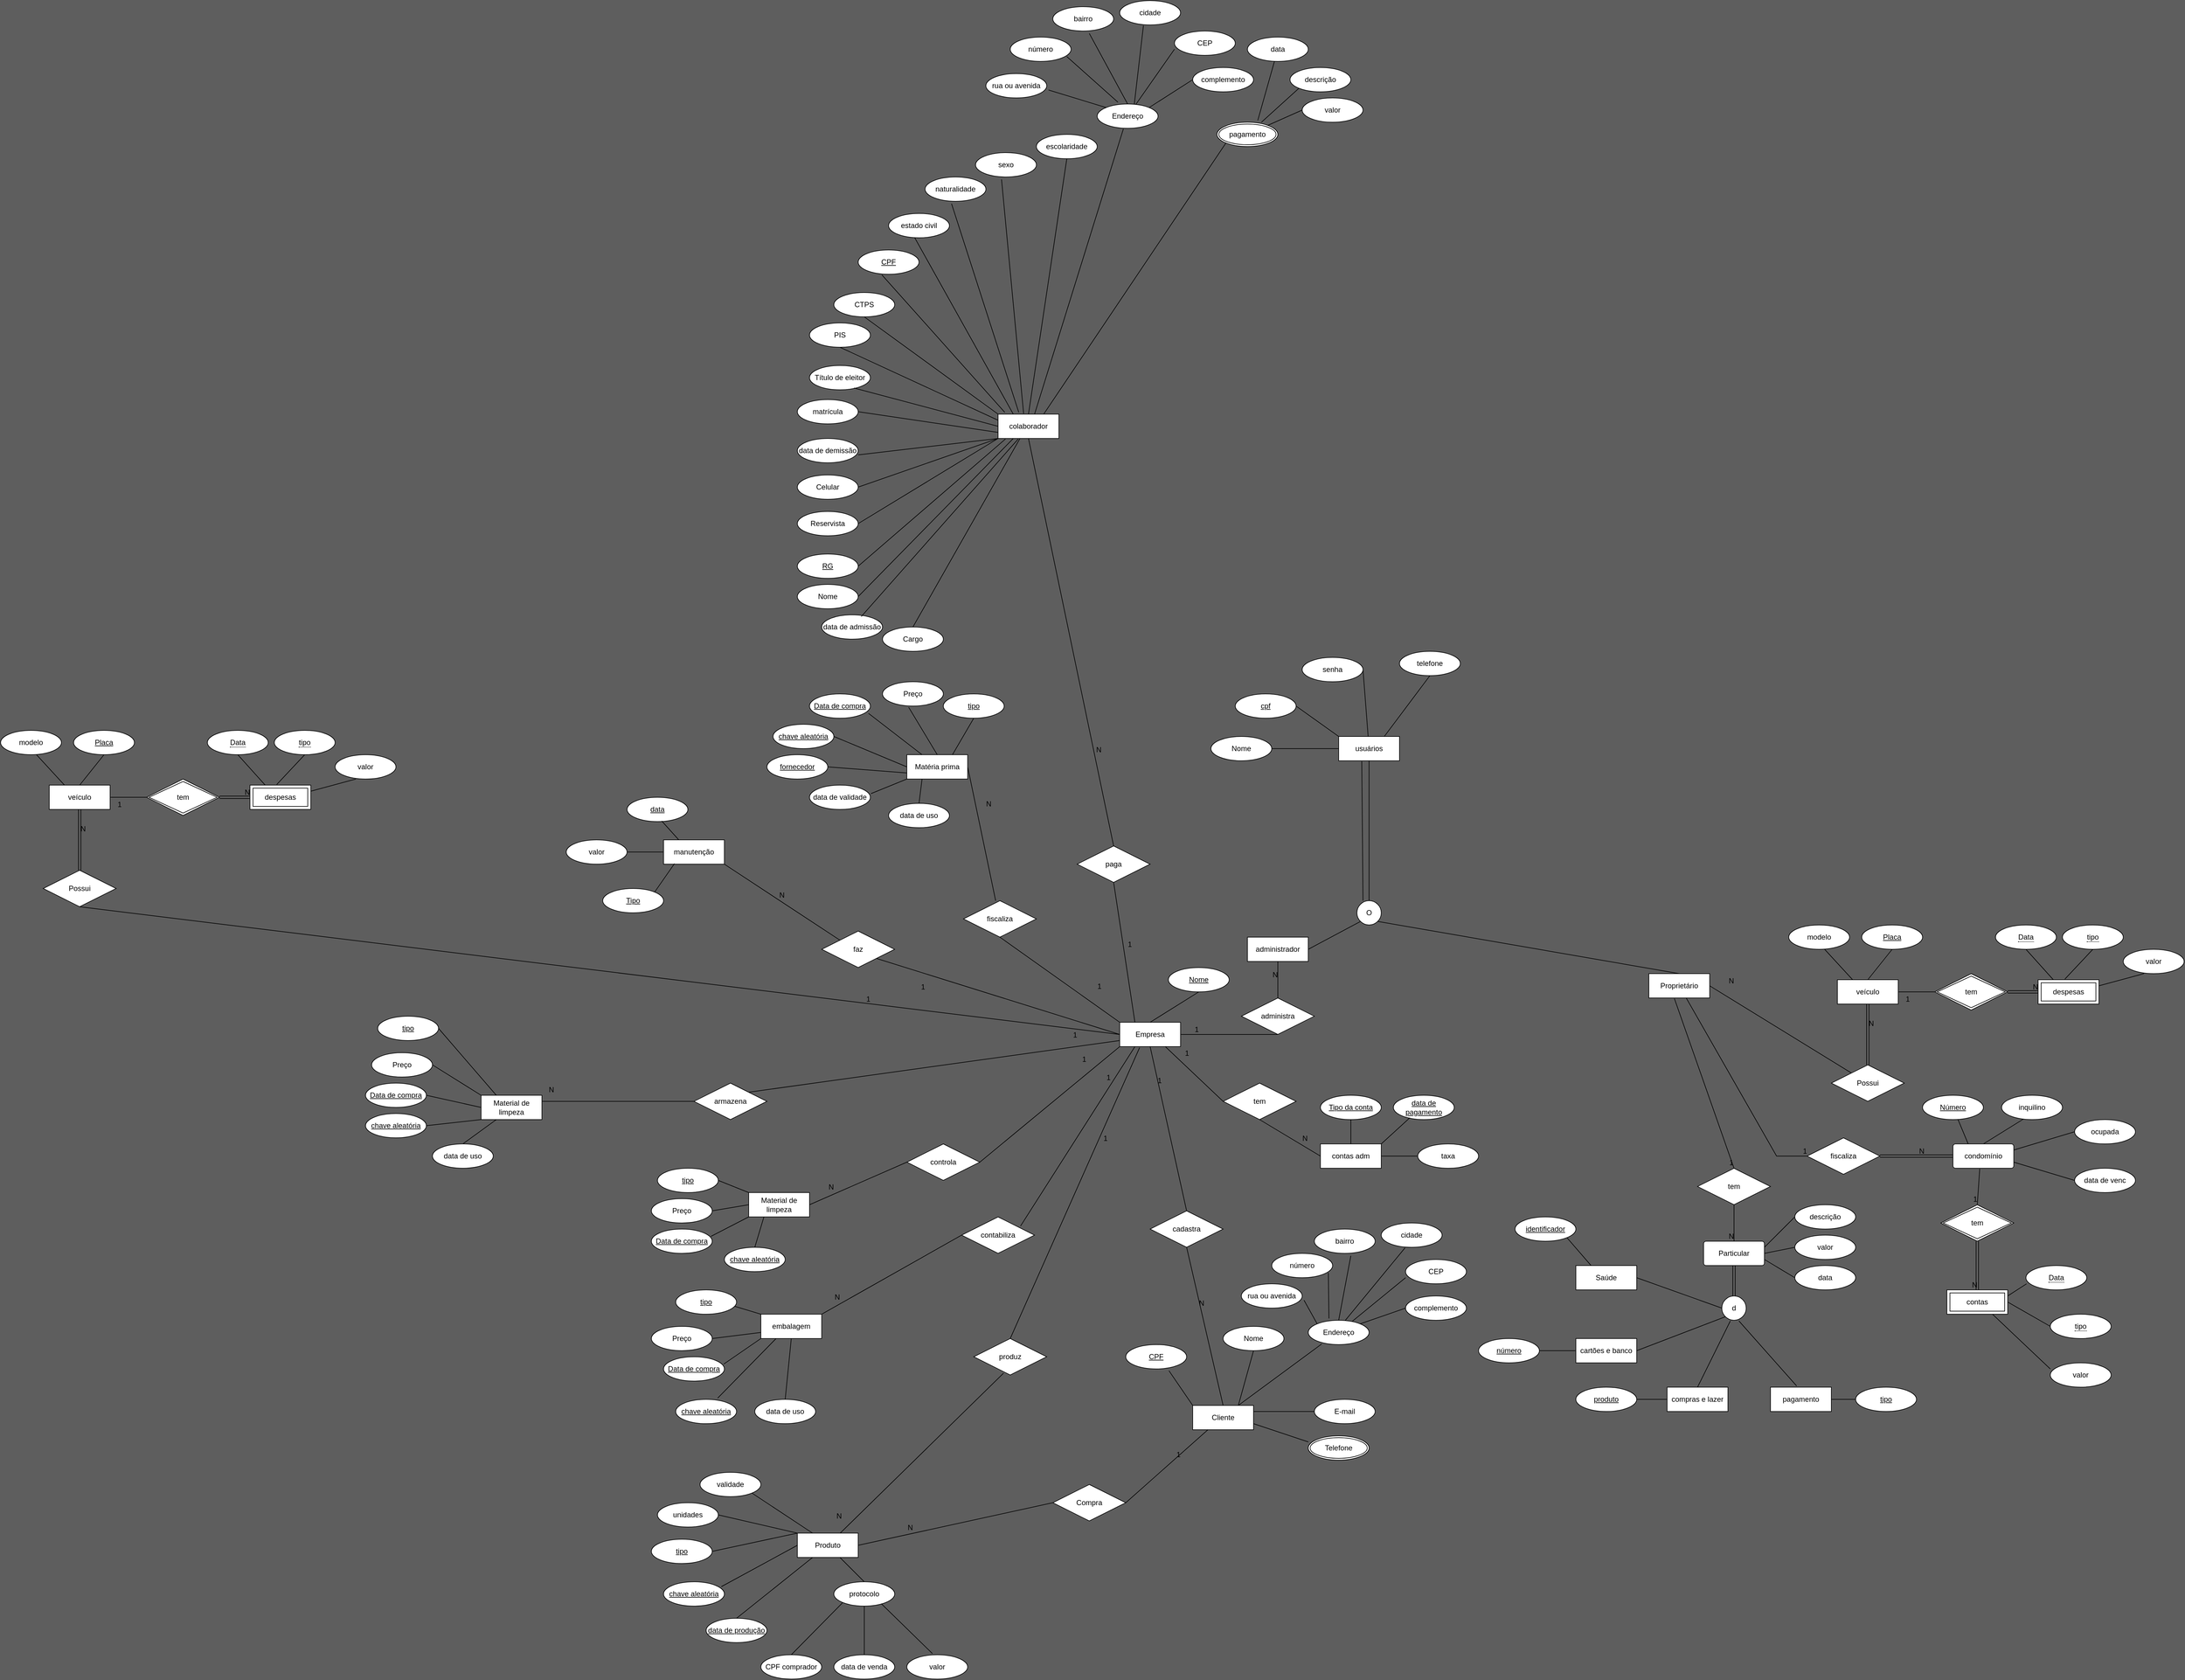 <mxfile version="14.0.3" type="github">
  <diagram id="LbX8qGbdodIi82UEs2iO" name="Page-1">
    <mxGraphModel dx="3349" dy="2820" grid="1" gridSize="10" guides="1" tooltips="1" connect="1" arrows="1" fold="1" page="1" pageScale="1" pageWidth="827" pageHeight="1169" background="#5E5E5E" math="0" shadow="0">
      <root>
        <mxCell id="0" />
        <mxCell id="1" parent="0" />
        <mxCell id="rRCzJtvxpl4aAJUOXlck-1" value="usuários" style="whiteSpace=wrap;html=1;align=center;" parent="1" vertex="1">
          <mxGeometry x="-210" y="-30" width="100" height="40" as="geometry" />
        </mxCell>
        <mxCell id="rRCzJtvxpl4aAJUOXlck-2" value="cpf" style="ellipse;whiteSpace=wrap;html=1;align=center;fontStyle=4;" parent="1" vertex="1">
          <mxGeometry x="-380" y="-100" width="100" height="40" as="geometry" />
        </mxCell>
        <mxCell id="rRCzJtvxpl4aAJUOXlck-13" value="" style="endArrow=none;html=1;rounded=0;entryX=1;entryY=0.5;entryDx=0;entryDy=0;exitX=0;exitY=0;exitDx=0;exitDy=0;" parent="1" source="rRCzJtvxpl4aAJUOXlck-1" target="rRCzJtvxpl4aAJUOXlck-2" edge="1">
          <mxGeometry relative="1" as="geometry">
            <mxPoint x="300" y="318" as="sourcePoint" />
            <mxPoint x="470" y="290" as="targetPoint" />
          </mxGeometry>
        </mxCell>
        <mxCell id="rRCzJtvxpl4aAJUOXlck-16" value="" style="endArrow=none;html=1;rounded=0;entryX=1;entryY=0.5;entryDx=0;entryDy=0;" parent="1" source="rRCzJtvxpl4aAJUOXlck-1" target="rRCzJtvxpl4aAJUOXlck-18" edge="1">
          <mxGeometry relative="1" as="geometry">
            <mxPoint x="350" y="320" as="sourcePoint" />
            <mxPoint x="410" y="280" as="targetPoint" />
          </mxGeometry>
        </mxCell>
        <mxCell id="rRCzJtvxpl4aAJUOXlck-17" value="Nome" style="ellipse;whiteSpace=wrap;html=1;align=center;" parent="1" vertex="1">
          <mxGeometry x="-420" y="-30" width="100" height="40" as="geometry" />
        </mxCell>
        <mxCell id="rRCzJtvxpl4aAJUOXlck-18" value="senha" style="ellipse;whiteSpace=wrap;html=1;align=center;" parent="1" vertex="1">
          <mxGeometry x="-270" y="-160" width="100" height="40" as="geometry" />
        </mxCell>
        <mxCell id="rRCzJtvxpl4aAJUOXlck-20" value="" style="endArrow=none;html=1;rounded=0;exitX=1;exitY=0.5;exitDx=0;exitDy=0;entryX=0;entryY=0.5;entryDx=0;entryDy=0;" parent="1" source="rRCzJtvxpl4aAJUOXlck-17" target="rRCzJtvxpl4aAJUOXlck-1" edge="1">
          <mxGeometry relative="1" as="geometry">
            <mxPoint x="370" y="490" as="sourcePoint" />
            <mxPoint x="530" y="490" as="targetPoint" />
          </mxGeometry>
        </mxCell>
        <mxCell id="rRCzJtvxpl4aAJUOXlck-21" value="telefone" style="ellipse;whiteSpace=wrap;html=1;align=center;" parent="1" vertex="1">
          <mxGeometry x="-110" y="-170" width="100" height="40" as="geometry" />
        </mxCell>
        <mxCell id="rRCzJtvxpl4aAJUOXlck-22" value="" style="endArrow=none;html=1;rounded=0;exitX=0.75;exitY=0;exitDx=0;exitDy=0;entryX=0.5;entryY=1;entryDx=0;entryDy=0;" parent="1" source="rRCzJtvxpl4aAJUOXlck-1" target="rRCzJtvxpl4aAJUOXlck-21" edge="1">
          <mxGeometry relative="1" as="geometry">
            <mxPoint x="380" y="500" as="sourcePoint" />
            <mxPoint x="540" y="500" as="targetPoint" />
          </mxGeometry>
        </mxCell>
        <mxCell id="rRCzJtvxpl4aAJUOXlck-23" value="O" style="ellipse;whiteSpace=wrap;html=1;align=center;" parent="1" vertex="1">
          <mxGeometry x="-180" y="240" width="40" height="40" as="geometry" />
        </mxCell>
        <mxCell id="rRCzJtvxpl4aAJUOXlck-24" value="" style="endArrow=none;html=1;rounded=0;exitX=0.38;exitY=1.025;exitDx=0;exitDy=0;exitPerimeter=0;entryX=0.25;entryY=0;entryDx=0;entryDy=0;entryPerimeter=0;" parent="1" source="rRCzJtvxpl4aAJUOXlck-1" target="rRCzJtvxpl4aAJUOXlck-23" edge="1">
          <mxGeometry relative="1" as="geometry">
            <mxPoint x="390" y="510" as="sourcePoint" />
            <mxPoint x="550" y="510" as="targetPoint" />
          </mxGeometry>
        </mxCell>
        <mxCell id="rRCzJtvxpl4aAJUOXlck-25" value="" style="endArrow=none;html=1;rounded=0;exitX=0.5;exitY=1;exitDx=0;exitDy=0;entryX=0.5;entryY=0;entryDx=0;entryDy=0;" parent="1" source="rRCzJtvxpl4aAJUOXlck-1" target="rRCzJtvxpl4aAJUOXlck-23" edge="1">
          <mxGeometry relative="1" as="geometry">
            <mxPoint x="400" y="520" as="sourcePoint" />
            <mxPoint x="560" y="520" as="targetPoint" />
          </mxGeometry>
        </mxCell>
        <mxCell id="rRCzJtvxpl4aAJUOXlck-27" value="administrador" style="whiteSpace=wrap;html=1;align=center;" parent="1" vertex="1">
          <mxGeometry x="-360" y="300" width="100" height="40" as="geometry" />
        </mxCell>
        <mxCell id="rRCzJtvxpl4aAJUOXlck-28" value="" style="endArrow=none;html=1;rounded=0;exitX=1;exitY=0.5;exitDx=0;exitDy=0;entryX=0;entryY=1;entryDx=0;entryDy=0;" parent="1" source="rRCzJtvxpl4aAJUOXlck-27" target="rRCzJtvxpl4aAJUOXlck-23" edge="1">
          <mxGeometry relative="1" as="geometry">
            <mxPoint x="410" y="530" as="sourcePoint" />
            <mxPoint x="570" y="530" as="targetPoint" />
          </mxGeometry>
        </mxCell>
        <mxCell id="rRCzJtvxpl4aAJUOXlck-29" value="Proprietário" style="whiteSpace=wrap;html=1;align=center;" parent="1" vertex="1">
          <mxGeometry x="300" y="360" width="100" height="40" as="geometry" />
        </mxCell>
        <mxCell id="rRCzJtvxpl4aAJUOXlck-30" value="" style="endArrow=none;html=1;rounded=0;exitX=1;exitY=1;exitDx=0;exitDy=0;entryX=0.5;entryY=0;entryDx=0;entryDy=0;" parent="1" source="rRCzJtvxpl4aAJUOXlck-23" target="rRCzJtvxpl4aAJUOXlck-29" edge="1">
          <mxGeometry relative="1" as="geometry">
            <mxPoint x="420" y="540" as="sourcePoint" />
            <mxPoint x="580" y="540" as="targetPoint" />
          </mxGeometry>
        </mxCell>
        <mxCell id="rRCzJtvxpl4aAJUOXlck-42" value="veículo" style="whiteSpace=wrap;html=1;align=center;" parent="1" vertex="1">
          <mxGeometry x="610" y="370" width="100" height="40" as="geometry" />
        </mxCell>
        <mxCell id="rRCzJtvxpl4aAJUOXlck-45" value="modelo" style="ellipse;whiteSpace=wrap;html=1;align=center;" parent="1" vertex="1">
          <mxGeometry x="530" y="280" width="100" height="40" as="geometry" />
        </mxCell>
        <mxCell id="rRCzJtvxpl4aAJUOXlck-46" value="" style="endArrow=none;html=1;rounded=0;entryX=0.25;entryY=0;entryDx=0;entryDy=0;exitX=0.59;exitY=1;exitDx=0;exitDy=0;exitPerimeter=0;" parent="1" source="rRCzJtvxpl4aAJUOXlck-45" target="rRCzJtvxpl4aAJUOXlck-42" edge="1">
          <mxGeometry relative="1" as="geometry">
            <mxPoint x="598" y="362" as="sourcePoint" />
            <mxPoint x="810" y="340" as="targetPoint" />
          </mxGeometry>
        </mxCell>
        <mxCell id="rRCzJtvxpl4aAJUOXlck-48" value="" style="endArrow=none;html=1;rounded=0;exitX=0.5;exitY=0;exitDx=0;exitDy=0;entryX=0.5;entryY=1;entryDx=0;entryDy=0;" parent="1" source="rRCzJtvxpl4aAJUOXlck-42" target="rRCzJtvxpl4aAJUOXlck-49" edge="1">
          <mxGeometry relative="1" as="geometry">
            <mxPoint x="690" y="410" as="sourcePoint" />
            <mxPoint x="730" y="360" as="targetPoint" />
          </mxGeometry>
        </mxCell>
        <mxCell id="rRCzJtvxpl4aAJUOXlck-49" value="Placa" style="ellipse;whiteSpace=wrap;html=1;align=center;fontStyle=4;" parent="1" vertex="1">
          <mxGeometry x="650" y="280" width="100" height="40" as="geometry" />
        </mxCell>
        <mxCell id="rRCzJtvxpl4aAJUOXlck-50" value="Possui" style="shape=rhombus;perimeter=rhombusPerimeter;whiteSpace=wrap;html=1;align=center;" parent="1" vertex="1">
          <mxGeometry x="600" y="510" width="120" height="60" as="geometry" />
        </mxCell>
        <mxCell id="rRCzJtvxpl4aAJUOXlck-51" value="" style="shape=link;html=1;rounded=0;exitX=0.5;exitY=0;exitDx=0;exitDy=0;entryX=0.5;entryY=1;entryDx=0;entryDy=0;" parent="1" source="rRCzJtvxpl4aAJUOXlck-50" target="rRCzJtvxpl4aAJUOXlck-42" edge="1">
          <mxGeometry relative="1" as="geometry">
            <mxPoint x="670" y="520" as="sourcePoint" />
            <mxPoint x="810" y="490" as="targetPoint" />
          </mxGeometry>
        </mxCell>
        <mxCell id="rRCzJtvxpl4aAJUOXlck-52" value="N" style="resizable=0;html=1;align=right;verticalAlign=bottom;" parent="rRCzJtvxpl4aAJUOXlck-51" connectable="0" vertex="1">
          <mxGeometry x="1" relative="1" as="geometry">
            <mxPoint x="10" y="40" as="offset" />
          </mxGeometry>
        </mxCell>
        <mxCell id="rRCzJtvxpl4aAJUOXlck-56" value="" style="endArrow=none;html=1;rounded=0;entryX=1;entryY=0.5;entryDx=0;entryDy=0;" parent="1" source="rRCzJtvxpl4aAJUOXlck-50" target="rRCzJtvxpl4aAJUOXlck-29" edge="1">
          <mxGeometry relative="1" as="geometry">
            <mxPoint x="450" y="460" as="sourcePoint" />
            <mxPoint x="530" y="620" as="targetPoint" />
          </mxGeometry>
        </mxCell>
        <mxCell id="rRCzJtvxpl4aAJUOXlck-57" value="N" style="resizable=0;html=1;align=right;verticalAlign=bottom;" parent="rRCzJtvxpl4aAJUOXlck-56" connectable="0" vertex="1">
          <mxGeometry x="1" relative="1" as="geometry">
            <mxPoint x="40" as="offset" />
          </mxGeometry>
        </mxCell>
        <mxCell id="rRCzJtvxpl4aAJUOXlck-60" value="tem" style="shape=rhombus;double=1;perimeter=rhombusPerimeter;whiteSpace=wrap;html=1;align=center;" parent="1" vertex="1">
          <mxGeometry x="770" y="360" width="120" height="60" as="geometry" />
        </mxCell>
        <mxCell id="rRCzJtvxpl4aAJUOXlck-62" value="" style="endArrow=none;html=1;rounded=0;exitX=0;exitY=0.5;exitDx=0;exitDy=0;entryX=1;entryY=0.5;entryDx=0;entryDy=0;" parent="1" source="rRCzJtvxpl4aAJUOXlck-60" target="rRCzJtvxpl4aAJUOXlck-42" edge="1">
          <mxGeometry relative="1" as="geometry">
            <mxPoint x="810" y="395" as="sourcePoint" />
            <mxPoint x="740" y="385" as="targetPoint" />
          </mxGeometry>
        </mxCell>
        <mxCell id="rRCzJtvxpl4aAJUOXlck-63" value="1" style="resizable=0;html=1;align=right;verticalAlign=bottom;" parent="rRCzJtvxpl4aAJUOXlck-62" connectable="0" vertex="1">
          <mxGeometry x="1" relative="1" as="geometry">
            <mxPoint x="19.88" y="20.01" as="offset" />
          </mxGeometry>
        </mxCell>
        <mxCell id="rRCzJtvxpl4aAJUOXlck-64" value="" style="shape=link;html=1;rounded=0;exitX=1;exitY=0.5;exitDx=0;exitDy=0;entryX=0;entryY=0.5;entryDx=0;entryDy=0;" parent="1" source="rRCzJtvxpl4aAJUOXlck-60" target="rRCzJtvxpl4aAJUOXlck-67" edge="1">
          <mxGeometry relative="1" as="geometry">
            <mxPoint x="840" y="460" as="sourcePoint" />
            <mxPoint x="1080" y="380" as="targetPoint" />
          </mxGeometry>
        </mxCell>
        <mxCell id="rRCzJtvxpl4aAJUOXlck-65" value="N" style="resizable=0;html=1;align=right;verticalAlign=bottom;" parent="rRCzJtvxpl4aAJUOXlck-64" connectable="0" vertex="1">
          <mxGeometry x="1" relative="1" as="geometry" />
        </mxCell>
        <mxCell id="rRCzJtvxpl4aAJUOXlck-67" value="despesas" style="shape=ext;margin=3;double=1;whiteSpace=wrap;html=1;align=center;" parent="1" vertex="1">
          <mxGeometry x="940" y="370" width="100" height="40" as="geometry" />
        </mxCell>
        <mxCell id="rRCzJtvxpl4aAJUOXlck-73" value="&lt;span style=&quot;border-bottom: 1px dotted&quot;&gt;Data&lt;/span&gt;" style="ellipse;whiteSpace=wrap;html=1;align=center;" parent="1" vertex="1">
          <mxGeometry x="870" y="280" width="100" height="40" as="geometry" />
        </mxCell>
        <mxCell id="rRCzJtvxpl4aAJUOXlck-75" value="&lt;span style=&quot;border-bottom: 1px dotted&quot;&gt;tipo&lt;/span&gt;" style="ellipse;whiteSpace=wrap;html=1;align=center;" parent="1" vertex="1">
          <mxGeometry x="980" y="280" width="100" height="40" as="geometry" />
        </mxCell>
        <mxCell id="rRCzJtvxpl4aAJUOXlck-76" value="" style="endArrow=none;html=1;rounded=0;exitX=0.5;exitY=1;exitDx=0;exitDy=0;entryX=0.25;entryY=0;entryDx=0;entryDy=0;" parent="1" source="rRCzJtvxpl4aAJUOXlck-73" target="rRCzJtvxpl4aAJUOXlck-67" edge="1">
          <mxGeometry relative="1" as="geometry">
            <mxPoint x="640" y="460" as="sourcePoint" />
            <mxPoint x="800" y="460" as="targetPoint" />
          </mxGeometry>
        </mxCell>
        <mxCell id="rRCzJtvxpl4aAJUOXlck-77" value="" style="endArrow=none;html=1;rounded=0;entryX=0.5;entryY=1;entryDx=0;entryDy=0;exitX=0.44;exitY=-0.025;exitDx=0;exitDy=0;exitPerimeter=0;" parent="1" source="rRCzJtvxpl4aAJUOXlck-67" target="rRCzJtvxpl4aAJUOXlck-75" edge="1">
          <mxGeometry relative="1" as="geometry">
            <mxPoint x="960" y="330" as="sourcePoint" />
            <mxPoint x="1120" y="330" as="targetPoint" />
          </mxGeometry>
        </mxCell>
        <mxCell id="rRCzJtvxpl4aAJUOXlck-79" value="valor" style="ellipse;whiteSpace=wrap;html=1;align=center;" parent="1" vertex="1">
          <mxGeometry x="1080" y="320" width="100" height="40" as="geometry" />
        </mxCell>
        <mxCell id="rRCzJtvxpl4aAJUOXlck-80" value="" style="endArrow=none;html=1;rounded=0;entryX=0.34;entryY=1;entryDx=0;entryDy=0;entryPerimeter=0;exitX=1;exitY=0.25;exitDx=0;exitDy=0;" parent="1" source="rRCzJtvxpl4aAJUOXlck-67" target="rRCzJtvxpl4aAJUOXlck-79" edge="1">
          <mxGeometry relative="1" as="geometry">
            <mxPoint x="790" y="460" as="sourcePoint" />
            <mxPoint x="950" y="460" as="targetPoint" />
          </mxGeometry>
        </mxCell>
        <mxCell id="6qefKc0W0BFcvtpMO_tD-1" value="fiscaliza" style="shape=rhombus;perimeter=rhombusPerimeter;whiteSpace=wrap;html=1;align=center;" parent="1" vertex="1">
          <mxGeometry x="560" y="630" width="120" height="60" as="geometry" />
        </mxCell>
        <mxCell id="6qefKc0W0BFcvtpMO_tD-3" value="condomínio" style="rounded=1;arcSize=10;whiteSpace=wrap;html=1;align=center;" parent="1" vertex="1">
          <mxGeometry x="800" y="640" width="100" height="40" as="geometry" />
        </mxCell>
        <mxCell id="6qefKc0W0BFcvtpMO_tD-4" value="" style="endArrow=none;html=1;rounded=0;entryX=0;entryY=0.5;entryDx=0;entryDy=0;" parent="1" source="rRCzJtvxpl4aAJUOXlck-29" target="6qefKc0W0BFcvtpMO_tD-1" edge="1">
          <mxGeometry relative="1" as="geometry">
            <mxPoint x="460" y="750" as="sourcePoint" />
            <mxPoint x="620" y="750" as="targetPoint" />
            <Array as="points">
              <mxPoint x="510" y="660" />
            </Array>
          </mxGeometry>
        </mxCell>
        <mxCell id="6qefKc0W0BFcvtpMO_tD-5" value="1" style="resizable=0;html=1;align=right;verticalAlign=bottom;" parent="6qefKc0W0BFcvtpMO_tD-4" connectable="0" vertex="1">
          <mxGeometry x="1" relative="1" as="geometry" />
        </mxCell>
        <mxCell id="6qefKc0W0BFcvtpMO_tD-6" value="" style="shape=link;html=1;rounded=0;entryX=0;entryY=0.5;entryDx=0;entryDy=0;" parent="1" source="6qefKc0W0BFcvtpMO_tD-1" target="6qefKc0W0BFcvtpMO_tD-3" edge="1">
          <mxGeometry relative="1" as="geometry">
            <mxPoint x="460" y="550" as="sourcePoint" />
            <mxPoint x="620" y="550" as="targetPoint" />
          </mxGeometry>
        </mxCell>
        <mxCell id="6qefKc0W0BFcvtpMO_tD-7" value="N" style="resizable=0;html=1;align=right;verticalAlign=bottom;" parent="6qefKc0W0BFcvtpMO_tD-6" connectable="0" vertex="1">
          <mxGeometry x="1" relative="1" as="geometry">
            <mxPoint x="-47" as="offset" />
          </mxGeometry>
        </mxCell>
        <mxCell id="6qefKc0W0BFcvtpMO_tD-8" value="Número" style="ellipse;whiteSpace=wrap;html=1;align=center;fontStyle=4;" parent="1" vertex="1">
          <mxGeometry x="750" y="560" width="100" height="40" as="geometry" />
        </mxCell>
        <mxCell id="6qefKc0W0BFcvtpMO_tD-9" value="" style="endArrow=none;html=1;rounded=0;exitX=0.25;exitY=0;exitDx=0;exitDy=0;" parent="1" source="6qefKc0W0BFcvtpMO_tD-3" target="6qefKc0W0BFcvtpMO_tD-8" edge="1">
          <mxGeometry relative="1" as="geometry">
            <mxPoint x="550" y="550" as="sourcePoint" />
            <mxPoint x="710" y="550" as="targetPoint" />
          </mxGeometry>
        </mxCell>
        <mxCell id="6qefKc0W0BFcvtpMO_tD-10" value="inquilino" style="ellipse;whiteSpace=wrap;html=1;align=center;" parent="1" vertex="1">
          <mxGeometry x="880" y="560" width="100" height="40" as="geometry" />
        </mxCell>
        <mxCell id="6qefKc0W0BFcvtpMO_tD-11" value="" style="endArrow=none;html=1;rounded=0;entryX=0.36;entryY=0.975;entryDx=0;entryDy=0;entryPerimeter=0;exitX=0.5;exitY=0;exitDx=0;exitDy=0;" parent="1" source="6qefKc0W0BFcvtpMO_tD-3" target="6qefKc0W0BFcvtpMO_tD-10" edge="1">
          <mxGeometry relative="1" as="geometry">
            <mxPoint x="550" y="550" as="sourcePoint" />
            <mxPoint x="710" y="550" as="targetPoint" />
          </mxGeometry>
        </mxCell>
        <mxCell id="6qefKc0W0BFcvtpMO_tD-12" value="ocupada" style="ellipse;whiteSpace=wrap;html=1;align=center;" parent="1" vertex="1">
          <mxGeometry x="1000" y="600" width="100" height="40" as="geometry" />
        </mxCell>
        <mxCell id="6qefKc0W0BFcvtpMO_tD-13" value="" style="endArrow=none;html=1;rounded=0;entryX=0;entryY=0.5;entryDx=0;entryDy=0;exitX=1;exitY=0.25;exitDx=0;exitDy=0;" parent="1" source="6qefKc0W0BFcvtpMO_tD-3" target="6qefKc0W0BFcvtpMO_tD-12" edge="1">
          <mxGeometry relative="1" as="geometry">
            <mxPoint x="830" y="650" as="sourcePoint" />
            <mxPoint x="990" y="650" as="targetPoint" />
          </mxGeometry>
        </mxCell>
        <mxCell id="6qefKc0W0BFcvtpMO_tD-14" value="data de venc" style="ellipse;whiteSpace=wrap;html=1;align=center;" parent="1" vertex="1">
          <mxGeometry x="1000" y="680" width="100" height="40" as="geometry" />
        </mxCell>
        <mxCell id="6qefKc0W0BFcvtpMO_tD-15" value="" style="endArrow=none;html=1;rounded=0;entryX=0;entryY=0.5;entryDx=0;entryDy=0;exitX=1;exitY=0.75;exitDx=0;exitDy=0;" parent="1" source="6qefKc0W0BFcvtpMO_tD-3" target="6qefKc0W0BFcvtpMO_tD-14" edge="1">
          <mxGeometry relative="1" as="geometry">
            <mxPoint x="880" y="650" as="sourcePoint" />
            <mxPoint x="1040" y="650" as="targetPoint" />
          </mxGeometry>
        </mxCell>
        <mxCell id="6qefKc0W0BFcvtpMO_tD-18" value="tem" style="shape=rhombus;double=1;perimeter=rhombusPerimeter;whiteSpace=wrap;html=1;align=center;" parent="1" vertex="1">
          <mxGeometry x="780" y="740" width="120" height="60" as="geometry" />
        </mxCell>
        <mxCell id="6qefKc0W0BFcvtpMO_tD-19" value="" style="endArrow=none;html=1;rounded=0;exitX=0.44;exitY=1.025;exitDx=0;exitDy=0;exitPerimeter=0;entryX=0.5;entryY=0;entryDx=0;entryDy=0;" parent="1" source="6qefKc0W0BFcvtpMO_tD-3" target="6qefKc0W0BFcvtpMO_tD-18" edge="1">
          <mxGeometry relative="1" as="geometry">
            <mxPoint x="630" y="950" as="sourcePoint" />
            <mxPoint x="790" y="950" as="targetPoint" />
          </mxGeometry>
        </mxCell>
        <mxCell id="6qefKc0W0BFcvtpMO_tD-20" value="1" style="resizable=0;html=1;align=right;verticalAlign=bottom;" parent="6qefKc0W0BFcvtpMO_tD-19" connectable="0" vertex="1">
          <mxGeometry x="1" relative="1" as="geometry" />
        </mxCell>
        <mxCell id="6qefKc0W0BFcvtpMO_tD-21" value="contas" style="shape=ext;margin=3;double=1;whiteSpace=wrap;html=1;align=center;" parent="1" vertex="1">
          <mxGeometry x="790" y="880" width="100" height="40" as="geometry" />
        </mxCell>
        <mxCell id="6qefKc0W0BFcvtpMO_tD-22" value="" style="shape=link;html=1;rounded=0;exitX=0.5;exitY=1;exitDx=0;exitDy=0;entryX=0.5;entryY=0;entryDx=0;entryDy=0;" parent="1" source="6qefKc0W0BFcvtpMO_tD-18" target="6qefKc0W0BFcvtpMO_tD-21" edge="1">
          <mxGeometry relative="1" as="geometry">
            <mxPoint x="630" y="850" as="sourcePoint" />
            <mxPoint x="790" y="850" as="targetPoint" />
          </mxGeometry>
        </mxCell>
        <mxCell id="6qefKc0W0BFcvtpMO_tD-23" value="N" style="resizable=0;html=1;align=right;verticalAlign=bottom;" parent="6qefKc0W0BFcvtpMO_tD-22" connectable="0" vertex="1">
          <mxGeometry x="1" relative="1" as="geometry" />
        </mxCell>
        <mxCell id="6qefKc0W0BFcvtpMO_tD-24" value="&lt;span style=&quot;border-bottom: 1px dotted&quot;&gt;Data&lt;/span&gt;" style="ellipse;whiteSpace=wrap;html=1;align=center;" parent="1" vertex="1">
          <mxGeometry x="920" y="840" width="100" height="40" as="geometry" />
        </mxCell>
        <mxCell id="6qefKc0W0BFcvtpMO_tD-25" value="&lt;span style=&quot;border-bottom: 1px dotted&quot;&gt;tipo&lt;/span&gt;" style="ellipse;whiteSpace=wrap;html=1;align=center;" parent="1" vertex="1">
          <mxGeometry x="960" y="920" width="100" height="40" as="geometry" />
        </mxCell>
        <mxCell id="6qefKc0W0BFcvtpMO_tD-26" value="valor" style="ellipse;whiteSpace=wrap;html=1;align=center;" parent="1" vertex="1">
          <mxGeometry x="960" y="1000" width="100" height="40" as="geometry" />
        </mxCell>
        <mxCell id="6qefKc0W0BFcvtpMO_tD-27" value="" style="endArrow=none;html=1;rounded=0;entryX=0.01;entryY=0.75;entryDx=0;entryDy=0;entryPerimeter=0;exitX=1;exitY=0.25;exitDx=0;exitDy=0;" parent="1" source="6qefKc0W0BFcvtpMO_tD-21" target="6qefKc0W0BFcvtpMO_tD-24" edge="1">
          <mxGeometry relative="1" as="geometry">
            <mxPoint x="740" y="900" as="sourcePoint" />
            <mxPoint x="900" y="900" as="targetPoint" />
          </mxGeometry>
        </mxCell>
        <mxCell id="6qefKc0W0BFcvtpMO_tD-29" value="" style="endArrow=none;html=1;rounded=0;entryX=0;entryY=0.5;entryDx=0;entryDy=0;exitX=1;exitY=0.5;exitDx=0;exitDy=0;" parent="1" source="6qefKc0W0BFcvtpMO_tD-21" target="6qefKc0W0BFcvtpMO_tD-25" edge="1">
          <mxGeometry relative="1" as="geometry">
            <mxPoint x="770" y="970" as="sourcePoint" />
            <mxPoint x="930" y="970" as="targetPoint" />
          </mxGeometry>
        </mxCell>
        <mxCell id="6qefKc0W0BFcvtpMO_tD-30" value="" style="endArrow=none;html=1;rounded=0;entryX=0;entryY=0.25;entryDx=0;entryDy=0;entryPerimeter=0;exitX=0.75;exitY=1;exitDx=0;exitDy=0;" parent="1" source="6qefKc0W0BFcvtpMO_tD-21" target="6qefKc0W0BFcvtpMO_tD-26" edge="1">
          <mxGeometry relative="1" as="geometry">
            <mxPoint x="740" y="830" as="sourcePoint" />
            <mxPoint x="900" y="830" as="targetPoint" />
          </mxGeometry>
        </mxCell>
        <mxCell id="6qefKc0W0BFcvtpMO_tD-33" value="" style="endArrow=none;html=1;rounded=0;exitX=0.42;exitY=1.025;exitDx=0;exitDy=0;exitPerimeter=0;entryX=0.5;entryY=0;entryDx=0;entryDy=0;" parent="1" source="rRCzJtvxpl4aAJUOXlck-29" target="6qefKc0W0BFcvtpMO_tD-41" edge="1">
          <mxGeometry relative="1" as="geometry">
            <mxPoint x="500" y="730" as="sourcePoint" />
            <mxPoint x="440" y="700" as="targetPoint" />
          </mxGeometry>
        </mxCell>
        <mxCell id="6qefKc0W0BFcvtpMO_tD-34" value="1" style="resizable=0;html=1;align=right;verticalAlign=bottom;" parent="6qefKc0W0BFcvtpMO_tD-33" connectable="0" vertex="1">
          <mxGeometry x="1" relative="1" as="geometry" />
        </mxCell>
        <mxCell id="6qefKc0W0BFcvtpMO_tD-41" value="tem" style="shape=rhombus;perimeter=rhombusPerimeter;whiteSpace=wrap;html=1;align=center;" parent="1" vertex="1">
          <mxGeometry x="380" y="680" width="120" height="60" as="geometry" />
        </mxCell>
        <mxCell id="6qefKc0W0BFcvtpMO_tD-42" value="Particular" style="rounded=1;arcSize=10;whiteSpace=wrap;html=1;align=center;" parent="1" vertex="1">
          <mxGeometry x="390" y="800" width="100" height="40" as="geometry" />
        </mxCell>
        <mxCell id="6qefKc0W0BFcvtpMO_tD-47" value="" style="endArrow=none;html=1;rounded=0;exitX=0.5;exitY=1;exitDx=0;exitDy=0;entryX=0.5;entryY=0;entryDx=0;entryDy=0;" parent="1" source="6qefKc0W0BFcvtpMO_tD-41" target="6qefKc0W0BFcvtpMO_tD-42" edge="1">
          <mxGeometry relative="1" as="geometry">
            <mxPoint x="500" y="830" as="sourcePoint" />
            <mxPoint x="660" y="830" as="targetPoint" />
          </mxGeometry>
        </mxCell>
        <mxCell id="6qefKc0W0BFcvtpMO_tD-48" value="N" style="resizable=0;html=1;align=right;verticalAlign=bottom;" parent="6qefKc0W0BFcvtpMO_tD-47" connectable="0" vertex="1">
          <mxGeometry x="1" relative="1" as="geometry" />
        </mxCell>
        <mxCell id="6qefKc0W0BFcvtpMO_tD-50" value="d" style="ellipse;whiteSpace=wrap;html=1;align=center;" parent="1" vertex="1">
          <mxGeometry x="420" y="890" width="40" height="40" as="geometry" />
        </mxCell>
        <mxCell id="6qefKc0W0BFcvtpMO_tD-51" value="" style="shape=link;html=1;rounded=0;entryX=0.5;entryY=0;entryDx=0;entryDy=0;exitX=0.5;exitY=1;exitDx=0;exitDy=0;" parent="1" source="6qefKc0W0BFcvtpMO_tD-42" target="6qefKc0W0BFcvtpMO_tD-50" edge="1">
          <mxGeometry relative="1" as="geometry">
            <mxPoint x="440" y="870" as="sourcePoint" />
            <mxPoint x="660" y="1030" as="targetPoint" />
          </mxGeometry>
        </mxCell>
        <mxCell id="6qefKc0W0BFcvtpMO_tD-55" value="Saúde" style="whiteSpace=wrap;html=1;align=center;" parent="1" vertex="1">
          <mxGeometry x="180" y="840" width="100" height="40" as="geometry" />
        </mxCell>
        <mxCell id="6qefKc0W0BFcvtpMO_tD-56" value="cartões e banco" style="whiteSpace=wrap;html=1;align=center;" parent="1" vertex="1">
          <mxGeometry x="180" y="960" width="100" height="40" as="geometry" />
        </mxCell>
        <mxCell id="6qefKc0W0BFcvtpMO_tD-57" value="compras e lazer" style="whiteSpace=wrap;html=1;align=center;" parent="1" vertex="1">
          <mxGeometry x="330" y="1040" width="100" height="40" as="geometry" />
        </mxCell>
        <mxCell id="6qefKc0W0BFcvtpMO_tD-58" value="pagamento" style="whiteSpace=wrap;html=1;align=center;" parent="1" vertex="1">
          <mxGeometry x="500" y="1040" width="100" height="40" as="geometry" />
        </mxCell>
        <mxCell id="6qefKc0W0BFcvtpMO_tD-60" value="" style="endArrow=none;html=1;rounded=0;exitX=0;exitY=0.5;exitDx=0;exitDy=0;entryX=1;entryY=0.5;entryDx=0;entryDy=0;" parent="1" source="6qefKc0W0BFcvtpMO_tD-50" target="6qefKc0W0BFcvtpMO_tD-55" edge="1">
          <mxGeometry relative="1" as="geometry">
            <mxPoint x="530" y="930" as="sourcePoint" />
            <mxPoint x="690" y="930" as="targetPoint" />
          </mxGeometry>
        </mxCell>
        <mxCell id="6qefKc0W0BFcvtpMO_tD-61" value="" style="endArrow=none;html=1;rounded=0;exitX=0;exitY=1;exitDx=0;exitDy=0;entryX=1;entryY=0.5;entryDx=0;entryDy=0;" parent="1" source="6qefKc0W0BFcvtpMO_tD-50" target="6qefKc0W0BFcvtpMO_tD-56" edge="1">
          <mxGeometry relative="1" as="geometry">
            <mxPoint x="430" y="910" as="sourcePoint" />
            <mxPoint x="290" y="870" as="targetPoint" />
          </mxGeometry>
        </mxCell>
        <mxCell id="6qefKc0W0BFcvtpMO_tD-62" value="" style="endArrow=none;html=1;rounded=0;entryX=0.5;entryY=0;entryDx=0;entryDy=0;exitX=0.35;exitY=1.025;exitDx=0;exitDy=0;exitPerimeter=0;" parent="1" source="6qefKc0W0BFcvtpMO_tD-50" target="6qefKc0W0BFcvtpMO_tD-57" edge="1">
          <mxGeometry relative="1" as="geometry">
            <mxPoint x="440" y="920" as="sourcePoint" />
            <mxPoint x="300" y="880" as="targetPoint" />
          </mxGeometry>
        </mxCell>
        <mxCell id="6qefKc0W0BFcvtpMO_tD-63" value="" style="endArrow=none;html=1;rounded=0;exitX=0.43;exitY=-0.05;exitDx=0;exitDy=0;entryX=0.7;entryY=1.025;entryDx=0;entryDy=0;exitPerimeter=0;entryPerimeter=0;" parent="1" source="6qefKc0W0BFcvtpMO_tD-58" target="6qefKc0W0BFcvtpMO_tD-50" edge="1">
          <mxGeometry relative="1" as="geometry">
            <mxPoint x="450" y="930" as="sourcePoint" />
            <mxPoint x="310" y="890" as="targetPoint" />
          </mxGeometry>
        </mxCell>
        <mxCell id="6qefKc0W0BFcvtpMO_tD-65" style="edgeStyle=orthogonalEdgeStyle;rounded=0;orthogonalLoop=1;jettySize=auto;html=1;exitX=0.5;exitY=1;exitDx=0;exitDy=0;" parent="1" edge="1">
          <mxGeometry relative="1" as="geometry">
            <mxPoint x="590" y="960" as="sourcePoint" />
            <mxPoint x="590" y="960" as="targetPoint" />
          </mxGeometry>
        </mxCell>
        <mxCell id="6qefKc0W0BFcvtpMO_tD-66" value="identificador" style="ellipse;whiteSpace=wrap;html=1;align=center;fontStyle=4;" parent="1" vertex="1">
          <mxGeometry x="80" y="760" width="100" height="40" as="geometry" />
        </mxCell>
        <mxCell id="6qefKc0W0BFcvtpMO_tD-67" value="" style="endArrow=none;html=1;rounded=0;exitX=1;exitY=1;exitDx=0;exitDy=0;entryX=0.25;entryY=0;entryDx=0;entryDy=0;" parent="1" source="6qefKc0W0BFcvtpMO_tD-66" target="6qefKc0W0BFcvtpMO_tD-55" edge="1">
          <mxGeometry relative="1" as="geometry">
            <mxPoint x="70" y="899.5" as="sourcePoint" />
            <mxPoint x="230" y="899.5" as="targetPoint" />
          </mxGeometry>
        </mxCell>
        <mxCell id="6qefKc0W0BFcvtpMO_tD-69" value="valor&lt;span style=&quot;color: rgba(0 , 0 , 0 , 0) ; font-family: monospace ; font-size: 0px&quot;&gt;%3CmxGraphModel%3E%3Croot%3E%3CmxCell%20id%3D%220%22%2F%3E%3CmxCell%20id%3D%221%22%20parent%3D%220%22%2F%3E%3CmxCell%20id%3D%222%22%20value%3D%22%22%20style%3D%22endArrow%3Dnone%3Bhtml%3D1%3Brounded%3D0%3B%22%20edge%3D%221%22%20parent%3D%221%22%3E%3CmxGeometry%20relative%3D%221%22%20as%3D%22geometry%22%3E%3CmxPoint%20x%3D%2270%22%20y%3D%22899.5%22%20as%3D%22sourcePoint%22%2F%3E%3CmxPoint%20x%3D%22230%22%20y%3D%22899.5%22%20as%3D%22targetPoint%22%2F%3E%3C%2FmxGeometry%3E%3C%2FmxCell%3E%3C%2Froot%3E%3C%2FmxGraphModel%3E&lt;/span&gt;" style="ellipse;whiteSpace=wrap;html=1;align=center;" parent="1" vertex="1">
          <mxGeometry x="540" y="790" width="100" height="40" as="geometry" />
        </mxCell>
        <mxCell id="6qefKc0W0BFcvtpMO_tD-70" value="" style="endArrow=none;html=1;rounded=0;entryX=0;entryY=0.5;entryDx=0;entryDy=0;exitX=1;exitY=0.5;exitDx=0;exitDy=0;" parent="1" source="6qefKc0W0BFcvtpMO_tD-42" target="6qefKc0W0BFcvtpMO_tD-69" edge="1">
          <mxGeometry relative="1" as="geometry">
            <mxPoint x="90" y="919.5" as="sourcePoint" />
            <mxPoint x="250" y="919.5" as="targetPoint" />
          </mxGeometry>
        </mxCell>
        <mxCell id="6qefKc0W0BFcvtpMO_tD-71" value="número" style="ellipse;whiteSpace=wrap;html=1;align=center;fontStyle=4;" parent="1" vertex="1">
          <mxGeometry x="20" y="960" width="100" height="40" as="geometry" />
        </mxCell>
        <mxCell id="6qefKc0W0BFcvtpMO_tD-72" value="" style="endArrow=none;html=1;rounded=0;exitX=1;exitY=0.5;exitDx=0;exitDy=0;entryX=0;entryY=0.5;entryDx=0;entryDy=0;" parent="1" source="6qefKc0W0BFcvtpMO_tD-71" target="6qefKc0W0BFcvtpMO_tD-56" edge="1">
          <mxGeometry relative="1" as="geometry">
            <mxPoint x="280" y="930" as="sourcePoint" />
            <mxPoint x="440" y="930" as="targetPoint" />
          </mxGeometry>
        </mxCell>
        <mxCell id="6qefKc0W0BFcvtpMO_tD-73" value="data" style="ellipse;whiteSpace=wrap;html=1;align=center;" parent="1" vertex="1">
          <mxGeometry x="540" y="840" width="100" height="40" as="geometry" />
        </mxCell>
        <mxCell id="6qefKc0W0BFcvtpMO_tD-74" value="" style="endArrow=none;html=1;rounded=0;exitX=1;exitY=0.75;exitDx=0;exitDy=0;entryX=0;entryY=0.5;entryDx=0;entryDy=0;" parent="1" source="6qefKc0W0BFcvtpMO_tD-42" target="6qefKc0W0BFcvtpMO_tD-73" edge="1">
          <mxGeometry relative="1" as="geometry">
            <mxPoint x="410" y="930" as="sourcePoint" />
            <mxPoint x="570" y="930" as="targetPoint" />
          </mxGeometry>
        </mxCell>
        <mxCell id="6qefKc0W0BFcvtpMO_tD-75" value="descrição" style="ellipse;whiteSpace=wrap;html=1;align=center;" parent="1" vertex="1">
          <mxGeometry x="540" y="740" width="100" height="40" as="geometry" />
        </mxCell>
        <mxCell id="6qefKc0W0BFcvtpMO_tD-76" value="" style="endArrow=none;html=1;rounded=0;exitX=0;exitY=0.5;exitDx=0;exitDy=0;entryX=1;entryY=0.25;entryDx=0;entryDy=0;" parent="1" source="6qefKc0W0BFcvtpMO_tD-75" target="6qefKc0W0BFcvtpMO_tD-42" edge="1">
          <mxGeometry relative="1" as="geometry">
            <mxPoint x="390" y="930" as="sourcePoint" />
            <mxPoint x="550" y="930" as="targetPoint" />
          </mxGeometry>
        </mxCell>
        <mxCell id="6qefKc0W0BFcvtpMO_tD-77" value="produto" style="ellipse;whiteSpace=wrap;html=1;align=center;fontStyle=4;" parent="1" vertex="1">
          <mxGeometry x="180" y="1040" width="100" height="40" as="geometry" />
        </mxCell>
        <mxCell id="6qefKc0W0BFcvtpMO_tD-78" value="" style="endArrow=none;html=1;rounded=0;entryX=0;entryY=0.5;entryDx=0;entryDy=0;" parent="1" source="6qefKc0W0BFcvtpMO_tD-77" target="6qefKc0W0BFcvtpMO_tD-57" edge="1">
          <mxGeometry relative="1" as="geometry">
            <mxPoint x="410" y="1030" as="sourcePoint" />
            <mxPoint x="570" y="1030" as="targetPoint" />
          </mxGeometry>
        </mxCell>
        <mxCell id="6qefKc0W0BFcvtpMO_tD-80" value="tipo" style="ellipse;whiteSpace=wrap;html=1;align=center;fontStyle=4;" parent="1" vertex="1">
          <mxGeometry x="640" y="1040" width="100" height="40" as="geometry" />
        </mxCell>
        <mxCell id="6qefKc0W0BFcvtpMO_tD-81" value="" style="endArrow=none;html=1;rounded=0;entryX=0;entryY=0.5;entryDx=0;entryDy=0;exitX=1;exitY=0.5;exitDx=0;exitDy=0;" parent="1" source="6qefKc0W0BFcvtpMO_tD-58" target="6qefKc0W0BFcvtpMO_tD-80" edge="1">
          <mxGeometry relative="1" as="geometry">
            <mxPoint x="600" y="1060" as="sourcePoint" />
            <mxPoint x="340" y="1070" as="targetPoint" />
          </mxGeometry>
        </mxCell>
        <mxCell id="o0leJxbt58fI-15Nete2-3" value="fiscaliza" style="shape=rhombus;perimeter=rhombusPerimeter;whiteSpace=wrap;html=1;align=center;" parent="1" vertex="1">
          <mxGeometry x="-827" y="240" width="120" height="60" as="geometry" />
        </mxCell>
        <mxCell id="o0leJxbt58fI-15Nete2-5" value="Matéria prima" style="whiteSpace=wrap;html=1;align=center;" parent="1" vertex="1">
          <mxGeometry x="-920" width="100" height="40" as="geometry" />
        </mxCell>
        <mxCell id="o0leJxbt58fI-15Nete2-8" value="Preço" style="ellipse;whiteSpace=wrap;html=1;align=center;" parent="1" vertex="1">
          <mxGeometry x="-960" y="-120" width="100" height="40" as="geometry" />
        </mxCell>
        <mxCell id="o0leJxbt58fI-15Nete2-12" value="Data de compra" style="ellipse;whiteSpace=wrap;html=1;align=center;fontStyle=4;" parent="1" vertex="1">
          <mxGeometry x="-1080" y="-100" width="100" height="40" as="geometry" />
        </mxCell>
        <mxCell id="o0leJxbt58fI-15Nete2-14" value="" style="endArrow=none;html=1;rounded=0;entryX=0.5;entryY=1;entryDx=0;entryDy=0;exitX=0.75;exitY=0;exitDx=0;exitDy=0;" parent="1" source="o0leJxbt58fI-15Nete2-5" target="o0leJxbt58fI-15Nete2-41" edge="1">
          <mxGeometry relative="1" as="geometry">
            <mxPoint x="-410" y="650" as="sourcePoint" />
            <mxPoint x="-977" y="401" as="targetPoint" />
          </mxGeometry>
        </mxCell>
        <mxCell id="o0leJxbt58fI-15Nete2-15" value="" style="endArrow=none;html=1;rounded=0;exitX=0.43;exitY=1.05;exitDx=0;exitDy=0;exitPerimeter=0;entryX=0.5;entryY=0;entryDx=0;entryDy=0;" parent="1" source="o0leJxbt58fI-15Nete2-8" target="o0leJxbt58fI-15Nete2-5" edge="1">
          <mxGeometry relative="1" as="geometry">
            <mxPoint x="-410" y="650" as="sourcePoint" />
            <mxPoint x="-250" y="650" as="targetPoint" />
          </mxGeometry>
        </mxCell>
        <mxCell id="o0leJxbt58fI-15Nete2-16" value="" style="endArrow=none;html=1;rounded=0;exitX=0.97;exitY=0.8;exitDx=0;exitDy=0;exitPerimeter=0;entryX=0.25;entryY=0;entryDx=0;entryDy=0;" parent="1" source="o0leJxbt58fI-15Nete2-12" target="o0leJxbt58fI-15Nete2-5" edge="1">
          <mxGeometry relative="1" as="geometry">
            <mxPoint x="-410" y="650" as="sourcePoint" />
            <mxPoint x="-250" y="650" as="targetPoint" />
          </mxGeometry>
        </mxCell>
        <mxCell id="o0leJxbt58fI-15Nete2-17" value="" style="endArrow=none;html=1;rounded=0;exitX=1;exitY=0.5;exitDx=0;exitDy=0;entryX=0;entryY=0.5;entryDx=0;entryDy=0;" parent="1" source="o0leJxbt58fI-15Nete2-43" target="o0leJxbt58fI-15Nete2-5" edge="1">
          <mxGeometry relative="1" as="geometry">
            <mxPoint x="-1140" y="500" as="sourcePoint" />
            <mxPoint x="-250" y="650" as="targetPoint" />
          </mxGeometry>
        </mxCell>
        <mxCell id="o0leJxbt58fI-15Nete2-18" value="" style="endArrow=none;html=1;rounded=0;exitX=0.442;exitY=0;exitDx=0;exitDy=0;entryX=1;entryY=0.5;entryDx=0;entryDy=0;exitPerimeter=0;" parent="1" source="o0leJxbt58fI-15Nete2-3" target="o0leJxbt58fI-15Nete2-5" edge="1">
          <mxGeometry relative="1" as="geometry">
            <mxPoint x="-240" y="660" as="sourcePoint" />
            <mxPoint x="-340" y="660" as="targetPoint" />
          </mxGeometry>
        </mxCell>
        <mxCell id="o0leJxbt58fI-15Nete2-19" value="N" style="resizable=0;html=1;align=right;verticalAlign=bottom;" parent="o0leJxbt58fI-15Nete2-18" connectable="0" vertex="1">
          <mxGeometry x="1" relative="1" as="geometry">
            <mxPoint x="39.96" y="69.9" as="offset" />
          </mxGeometry>
        </mxCell>
        <mxCell id="o0leJxbt58fI-15Nete2-22" value="" style="endArrow=none;html=1;rounded=0;exitX=0.5;exitY=1;exitDx=0;exitDy=0;entryX=0;entryY=0;entryDx=0;entryDy=0;" parent="1" source="o0leJxbt58fI-15Nete2-3" target="C-UX4NSyX3I7OcbX0gzd-2" edge="1">
          <mxGeometry relative="1" as="geometry">
            <mxPoint x="-200" y="550" as="sourcePoint" />
            <mxPoint x="-670" y="330" as="targetPoint" />
          </mxGeometry>
        </mxCell>
        <mxCell id="o0leJxbt58fI-15Nete2-23" value="1" style="resizable=0;html=1;align=right;verticalAlign=bottom;" parent="o0leJxbt58fI-15Nete2-22" connectable="0" vertex="1">
          <mxGeometry x="1" relative="1" as="geometry">
            <mxPoint x="-29.74" y="-50.0" as="offset" />
          </mxGeometry>
        </mxCell>
        <mxCell id="o0leJxbt58fI-15Nete2-25" value="" style="endArrow=none;html=1;rounded=0;exitX=1;exitY=0.5;exitDx=0;exitDy=0;entryX=0;entryY=0.75;entryDx=0;entryDy=0;" parent="1" source="o0leJxbt58fI-15Nete2-42" target="o0leJxbt58fI-15Nete2-5" edge="1">
          <mxGeometry relative="1" as="geometry">
            <mxPoint x="-1140" y="560" as="sourcePoint" />
            <mxPoint x="-230" y="550" as="targetPoint" />
          </mxGeometry>
        </mxCell>
        <mxCell id="o0leJxbt58fI-15Nete2-39" value="data de validade" style="ellipse;whiteSpace=wrap;html=1;align=center;" parent="1" vertex="1">
          <mxGeometry x="-1080" y="50" width="100" height="40" as="geometry" />
        </mxCell>
        <mxCell id="o0leJxbt58fI-15Nete2-40" value="" style="endArrow=none;html=1;rounded=0;exitX=1.01;exitY=0.35;exitDx=0;exitDy=0;entryX=0;entryY=1;entryDx=0;entryDy=0;exitPerimeter=0;" parent="1" source="o0leJxbt58fI-15Nete2-39" target="o0leJxbt58fI-15Nete2-5" edge="1">
          <mxGeometry relative="1" as="geometry">
            <mxPoint x="-900" y="570" as="sourcePoint" />
            <mxPoint x="-1000" y="560" as="targetPoint" />
          </mxGeometry>
        </mxCell>
        <mxCell id="o0leJxbt58fI-15Nete2-41" value="tipo" style="ellipse;whiteSpace=wrap;html=1;align=center;fontStyle=4;" parent="1" vertex="1">
          <mxGeometry x="-860" y="-100" width="100" height="40" as="geometry" />
        </mxCell>
        <mxCell id="o0leJxbt58fI-15Nete2-42" value="fornecedor" style="ellipse;whiteSpace=wrap;html=1;align=center;fontStyle=4;" parent="1" vertex="1">
          <mxGeometry x="-1150" width="100" height="40" as="geometry" />
        </mxCell>
        <mxCell id="o0leJxbt58fI-15Nete2-43" value="chave aleatória" style="ellipse;whiteSpace=wrap;html=1;align=center;fontStyle=4;" parent="1" vertex="1">
          <mxGeometry x="-1140" y="-50" width="100" height="40" as="geometry" />
        </mxCell>
        <mxCell id="o0leJxbt58fI-15Nete2-44" value="data de uso" style="ellipse;whiteSpace=wrap;html=1;align=center;" parent="1" vertex="1">
          <mxGeometry x="-950" y="80" width="100" height="40" as="geometry" />
        </mxCell>
        <mxCell id="o0leJxbt58fI-15Nete2-45" value="" style="endArrow=none;html=1;rounded=0;exitX=0.5;exitY=0;exitDx=0;exitDy=0;entryX=0.25;entryY=1;entryDx=0;entryDy=0;" parent="1" source="o0leJxbt58fI-15Nete2-44" target="o0leJxbt58fI-15Nete2-5" edge="1">
          <mxGeometry relative="1" as="geometry">
            <mxPoint x="-880" y="570" as="sourcePoint" />
            <mxPoint x="-720" y="570" as="targetPoint" />
          </mxGeometry>
        </mxCell>
        <mxCell id="o0leJxbt58fI-15Nete2-46" value="Material de limpeza" style="whiteSpace=wrap;html=1;align=center;" parent="1" vertex="1">
          <mxGeometry x="-1620" y="560" width="100" height="40" as="geometry" />
        </mxCell>
        <mxCell id="o0leJxbt58fI-15Nete2-47" value="armazena" style="shape=rhombus;perimeter=rhombusPerimeter;whiteSpace=wrap;html=1;align=center;" parent="1" vertex="1">
          <mxGeometry x="-1270" y="540" width="120" height="60" as="geometry" />
        </mxCell>
        <mxCell id="o0leJxbt58fI-15Nete2-49" value="" style="endArrow=none;html=1;rounded=0;exitX=1;exitY=0;exitDx=0;exitDy=0;entryX=0;entryY=0.75;entryDx=0;entryDy=0;" parent="1" source="o0leJxbt58fI-15Nete2-47" target="C-UX4NSyX3I7OcbX0gzd-2" edge="1">
          <mxGeometry relative="1" as="geometry">
            <mxPoint x="-880" y="660" as="sourcePoint" />
            <mxPoint x="-780" y="520" as="targetPoint" />
          </mxGeometry>
        </mxCell>
        <mxCell id="o0leJxbt58fI-15Nete2-50" value="1" style="resizable=0;html=1;align=right;verticalAlign=bottom;" parent="o0leJxbt58fI-15Nete2-49" connectable="0" vertex="1">
          <mxGeometry x="1" relative="1" as="geometry">
            <mxPoint x="-69.57" y="-0.02" as="offset" />
          </mxGeometry>
        </mxCell>
        <mxCell id="o0leJxbt58fI-15Nete2-53" value="" style="endArrow=none;html=1;rounded=0;entryX=1;entryY=0.25;entryDx=0;entryDy=0;" parent="1" source="o0leJxbt58fI-15Nete2-47" target="o0leJxbt58fI-15Nete2-46" edge="1">
          <mxGeometry relative="1" as="geometry">
            <mxPoint x="-880" y="660" as="sourcePoint" />
            <mxPoint x="-720" y="660" as="targetPoint" />
          </mxGeometry>
        </mxCell>
        <mxCell id="o0leJxbt58fI-15Nete2-54" value="N" style="resizable=0;html=1;align=right;verticalAlign=bottom;" parent="o0leJxbt58fI-15Nete2-53" connectable="0" vertex="1">
          <mxGeometry x="1" relative="1" as="geometry">
            <mxPoint x="20.34" y="-10.17" as="offset" />
          </mxGeometry>
        </mxCell>
        <mxCell id="o0leJxbt58fI-15Nete2-55" value="tipo" style="ellipse;whiteSpace=wrap;html=1;align=center;fontStyle=4;" parent="1" vertex="1">
          <mxGeometry x="-1790" y="430" width="100" height="40" as="geometry" />
        </mxCell>
        <mxCell id="o0leJxbt58fI-15Nete2-56" value="Preço" style="ellipse;whiteSpace=wrap;html=1;align=center;" parent="1" vertex="1">
          <mxGeometry x="-1800" y="490" width="100" height="40" as="geometry" />
        </mxCell>
        <mxCell id="o0leJxbt58fI-15Nete2-57" value="Data de compra" style="ellipse;whiteSpace=wrap;html=1;align=center;fontStyle=4;" parent="1" vertex="1">
          <mxGeometry x="-1810" y="540" width="100" height="40" as="geometry" />
        </mxCell>
        <mxCell id="o0leJxbt58fI-15Nete2-58" value="chave aleatória" style="ellipse;whiteSpace=wrap;html=1;align=center;fontStyle=4;" parent="1" vertex="1">
          <mxGeometry x="-1810" y="590" width="100" height="40" as="geometry" />
        </mxCell>
        <mxCell id="o0leJxbt58fI-15Nete2-59" value="data de uso" style="ellipse;whiteSpace=wrap;html=1;align=center;" parent="1" vertex="1">
          <mxGeometry x="-1700" y="640" width="100" height="40" as="geometry" />
        </mxCell>
        <mxCell id="o0leJxbt58fI-15Nete2-60" value="" style="endArrow=none;html=1;rounded=0;exitX=1;exitY=0.5;exitDx=0;exitDy=0;entryX=0.25;entryY=0;entryDx=0;entryDy=0;" parent="1" source="o0leJxbt58fI-15Nete2-55" target="o0leJxbt58fI-15Nete2-46" edge="1">
          <mxGeometry relative="1" as="geometry">
            <mxPoint x="-880" y="670" as="sourcePoint" />
            <mxPoint x="-720" y="670" as="targetPoint" />
          </mxGeometry>
        </mxCell>
        <mxCell id="o0leJxbt58fI-15Nete2-61" value="" style="endArrow=none;html=1;rounded=0;exitX=1;exitY=0.5;exitDx=0;exitDy=0;entryX=0;entryY=0;entryDx=0;entryDy=0;" parent="1" source="o0leJxbt58fI-15Nete2-56" target="o0leJxbt58fI-15Nete2-46" edge="1">
          <mxGeometry relative="1" as="geometry">
            <mxPoint x="-880" y="670" as="sourcePoint" />
            <mxPoint x="-720" y="670" as="targetPoint" />
          </mxGeometry>
        </mxCell>
        <mxCell id="o0leJxbt58fI-15Nete2-62" value="" style="endArrow=none;html=1;rounded=0;exitX=1;exitY=0.5;exitDx=0;exitDy=0;entryX=0;entryY=0.5;entryDx=0;entryDy=0;" parent="1" source="o0leJxbt58fI-15Nete2-57" target="o0leJxbt58fI-15Nete2-46" edge="1">
          <mxGeometry relative="1" as="geometry">
            <mxPoint x="-880" y="670" as="sourcePoint" />
            <mxPoint x="-720" y="670" as="targetPoint" />
          </mxGeometry>
        </mxCell>
        <mxCell id="o0leJxbt58fI-15Nete2-63" value="" style="endArrow=none;html=1;rounded=0;exitX=1;exitY=0.5;exitDx=0;exitDy=0;entryX=0;entryY=1;entryDx=0;entryDy=0;" parent="1" source="o0leJxbt58fI-15Nete2-58" target="o0leJxbt58fI-15Nete2-46" edge="1">
          <mxGeometry relative="1" as="geometry">
            <mxPoint x="-880" y="670" as="sourcePoint" />
            <mxPoint x="-720" y="670" as="targetPoint" />
          </mxGeometry>
        </mxCell>
        <mxCell id="o0leJxbt58fI-15Nete2-64" value="" style="endArrow=none;html=1;rounded=0;exitX=0.5;exitY=0;exitDx=0;exitDy=0;entryX=0.25;entryY=1;entryDx=0;entryDy=0;" parent="1" source="o0leJxbt58fI-15Nete2-59" target="o0leJxbt58fI-15Nete2-46" edge="1">
          <mxGeometry relative="1" as="geometry">
            <mxPoint x="-880" y="670" as="sourcePoint" />
            <mxPoint x="-720" y="670" as="targetPoint" />
          </mxGeometry>
        </mxCell>
        <mxCell id="o0leJxbt58fI-15Nete2-65" value="controla" style="shape=rhombus;perimeter=rhombusPerimeter;whiteSpace=wrap;html=1;align=center;" parent="1" vertex="1">
          <mxGeometry x="-920" y="640" width="120" height="60" as="geometry" />
        </mxCell>
        <mxCell id="o0leJxbt58fI-15Nete2-66" value="Material de limpeza" style="whiteSpace=wrap;html=1;align=center;" parent="1" vertex="1">
          <mxGeometry x="-1180" y="720" width="100" height="40" as="geometry" />
        </mxCell>
        <mxCell id="o0leJxbt58fI-15Nete2-67" value="tipo" style="ellipse;whiteSpace=wrap;html=1;align=center;fontStyle=4;" parent="1" vertex="1">
          <mxGeometry x="-1330" y="680" width="100" height="40" as="geometry" />
        </mxCell>
        <mxCell id="o0leJxbt58fI-15Nete2-68" value="Preço" style="ellipse;whiteSpace=wrap;html=1;align=center;" parent="1" vertex="1">
          <mxGeometry x="-1340" y="730" width="100" height="40" as="geometry" />
        </mxCell>
        <mxCell id="o0leJxbt58fI-15Nete2-69" value="Data de compra" style="ellipse;whiteSpace=wrap;html=1;align=center;fontStyle=4;" parent="1" vertex="1">
          <mxGeometry x="-1340" y="780" width="100" height="40" as="geometry" />
        </mxCell>
        <mxCell id="o0leJxbt58fI-15Nete2-70" value="chave aleatória" style="ellipse;whiteSpace=wrap;html=1;align=center;fontStyle=4;" parent="1" vertex="1">
          <mxGeometry x="-1220" y="810" width="100" height="40" as="geometry" />
        </mxCell>
        <mxCell id="o0leJxbt58fI-15Nete2-71" value="" style="endArrow=none;html=1;rounded=0;exitX=1;exitY=0.5;exitDx=0;exitDy=0;entryX=0;entryY=0;entryDx=0;entryDy=0;" parent="1" source="o0leJxbt58fI-15Nete2-67" target="o0leJxbt58fI-15Nete2-66" edge="1">
          <mxGeometry relative="1" as="geometry">
            <mxPoint x="-1140" y="640" as="sourcePoint" />
            <mxPoint x="-980" y="640" as="targetPoint" />
          </mxGeometry>
        </mxCell>
        <mxCell id="o0leJxbt58fI-15Nete2-72" value="" style="endArrow=none;html=1;rounded=0;exitX=1;exitY=0.5;exitDx=0;exitDy=0;entryX=0;entryY=0.5;entryDx=0;entryDy=0;" parent="1" source="o0leJxbt58fI-15Nete2-68" target="o0leJxbt58fI-15Nete2-66" edge="1">
          <mxGeometry relative="1" as="geometry">
            <mxPoint x="-1140" y="640" as="sourcePoint" />
            <mxPoint x="-980" y="640" as="targetPoint" />
          </mxGeometry>
        </mxCell>
        <mxCell id="o0leJxbt58fI-15Nete2-73" value="" style="endArrow=none;html=1;rounded=0;entryX=0;entryY=1;entryDx=0;entryDy=0;exitX=0.98;exitY=0.3;exitDx=0;exitDy=0;exitPerimeter=0;" parent="1" source="o0leJxbt58fI-15Nete2-69" target="o0leJxbt58fI-15Nete2-66" edge="1">
          <mxGeometry relative="1" as="geometry">
            <mxPoint x="-1200" y="791" as="sourcePoint" />
            <mxPoint x="-980" y="640" as="targetPoint" />
          </mxGeometry>
        </mxCell>
        <mxCell id="o0leJxbt58fI-15Nete2-74" value="" style="endArrow=none;html=1;rounded=0;exitX=0.5;exitY=0;exitDx=0;exitDy=0;entryX=0.25;entryY=1;entryDx=0;entryDy=0;" parent="1" source="o0leJxbt58fI-15Nete2-70" target="o0leJxbt58fI-15Nete2-66" edge="1">
          <mxGeometry relative="1" as="geometry">
            <mxPoint x="-1140" y="640" as="sourcePoint" />
            <mxPoint x="-980" y="640" as="targetPoint" />
          </mxGeometry>
        </mxCell>
        <mxCell id="o0leJxbt58fI-15Nete2-75" value="" style="endArrow=none;html=1;rounded=0;entryX=1;entryY=0.5;entryDx=0;entryDy=0;exitX=0;exitY=0.5;exitDx=0;exitDy=0;" parent="1" source="o0leJxbt58fI-15Nete2-65" target="o0leJxbt58fI-15Nete2-66" edge="1">
          <mxGeometry relative="1" as="geometry">
            <mxPoint x="-1140" y="640" as="sourcePoint" />
            <mxPoint x="-980" y="640" as="targetPoint" />
          </mxGeometry>
        </mxCell>
        <mxCell id="o0leJxbt58fI-15Nete2-76" value="N" style="resizable=0;html=1;align=right;verticalAlign=bottom;" parent="o0leJxbt58fI-15Nete2-75" connectable="0" vertex="1">
          <mxGeometry x="1" relative="1" as="geometry">
            <mxPoint x="40.35" y="-20.11" as="offset" />
          </mxGeometry>
        </mxCell>
        <mxCell id="o0leJxbt58fI-15Nete2-77" value="" style="endArrow=none;html=1;rounded=0;exitX=1;exitY=0.5;exitDx=0;exitDy=0;entryX=0;entryY=1;entryDx=0;entryDy=0;entryPerimeter=0;" parent="1" source="o0leJxbt58fI-15Nete2-65" target="C-UX4NSyX3I7OcbX0gzd-2" edge="1">
          <mxGeometry relative="1" as="geometry">
            <mxPoint x="-1140" y="640" as="sourcePoint" />
            <mxPoint x="-710" y="590" as="targetPoint" />
          </mxGeometry>
        </mxCell>
        <mxCell id="o0leJxbt58fI-15Nete2-78" value="1" style="resizable=0;html=1;align=right;verticalAlign=bottom;" parent="o0leJxbt58fI-15Nete2-77" connectable="0" vertex="1">
          <mxGeometry x="1" relative="1" as="geometry">
            <mxPoint x="-55" y="30" as="offset" />
          </mxGeometry>
        </mxCell>
        <mxCell id="o0leJxbt58fI-15Nete2-79" value="contabiliza" style="shape=rhombus;perimeter=rhombusPerimeter;whiteSpace=wrap;html=1;align=center;" parent="1" vertex="1">
          <mxGeometry x="-830" y="760" width="120" height="60" as="geometry" />
        </mxCell>
        <mxCell id="o0leJxbt58fI-15Nete2-80" value="embalagem" style="whiteSpace=wrap;html=1;align=center;" parent="1" vertex="1">
          <mxGeometry x="-1160" y="920" width="100" height="40" as="geometry" />
        </mxCell>
        <mxCell id="o0leJxbt58fI-15Nete2-82" value="tipo" style="ellipse;whiteSpace=wrap;html=1;align=center;fontStyle=4;" parent="1" vertex="1">
          <mxGeometry x="-1300" y="880" width="100" height="40" as="geometry" />
        </mxCell>
        <mxCell id="o0leJxbt58fI-15Nete2-83" value="Preço" style="ellipse;whiteSpace=wrap;html=1;align=center;" parent="1" vertex="1">
          <mxGeometry x="-1340" y="940" width="100" height="40" as="geometry" />
        </mxCell>
        <mxCell id="o0leJxbt58fI-15Nete2-84" value="Data de compra" style="ellipse;whiteSpace=wrap;html=1;align=center;fontStyle=4;" parent="1" vertex="1">
          <mxGeometry x="-1320" y="990" width="100" height="40" as="geometry" />
        </mxCell>
        <mxCell id="o0leJxbt58fI-15Nete2-85" value="chave aleatória" style="ellipse;whiteSpace=wrap;html=1;align=center;fontStyle=4;" parent="1" vertex="1">
          <mxGeometry x="-1300" y="1060" width="100" height="40" as="geometry" />
        </mxCell>
        <mxCell id="o0leJxbt58fI-15Nete2-86" value="data de uso" style="ellipse;whiteSpace=wrap;html=1;align=center;" parent="1" vertex="1">
          <mxGeometry x="-1170" y="1060" width="100" height="40" as="geometry" />
        </mxCell>
        <mxCell id="o0leJxbt58fI-15Nete2-87" value="" style="endArrow=none;html=1;rounded=0;entryX=0;entryY=0;entryDx=0;entryDy=0;exitX=0.97;exitY=0.675;exitDx=0;exitDy=0;exitPerimeter=0;" parent="1" source="o0leJxbt58fI-15Nete2-82" target="o0leJxbt58fI-15Nete2-80" edge="1">
          <mxGeometry relative="1" as="geometry">
            <mxPoint x="-1350" y="1050" as="sourcePoint" />
            <mxPoint x="-1190" y="1050" as="targetPoint" />
          </mxGeometry>
        </mxCell>
        <mxCell id="o0leJxbt58fI-15Nete2-88" value="" style="endArrow=none;html=1;rounded=0;entryX=0;entryY=0.75;entryDx=0;entryDy=0;exitX=1;exitY=0.5;exitDx=0;exitDy=0;" parent="1" source="o0leJxbt58fI-15Nete2-83" target="o0leJxbt58fI-15Nete2-80" edge="1">
          <mxGeometry relative="1" as="geometry">
            <mxPoint x="-1350" y="1050" as="sourcePoint" />
            <mxPoint x="-1190" y="1050" as="targetPoint" />
          </mxGeometry>
        </mxCell>
        <mxCell id="o0leJxbt58fI-15Nete2-89" value="" style="endArrow=none;html=1;rounded=0;entryX=0;entryY=1;entryDx=0;entryDy=0;exitX=0.99;exitY=0.3;exitDx=0;exitDy=0;exitPerimeter=0;" parent="1" source="o0leJxbt58fI-15Nete2-84" target="o0leJxbt58fI-15Nete2-80" edge="1">
          <mxGeometry relative="1" as="geometry">
            <mxPoint x="-1350" y="1050" as="sourcePoint" />
            <mxPoint x="-1190" y="1050" as="targetPoint" />
          </mxGeometry>
        </mxCell>
        <mxCell id="o0leJxbt58fI-15Nete2-90" value="" style="endArrow=none;html=1;rounded=0;entryX=0.25;entryY=1;entryDx=0;entryDy=0;exitX=0.69;exitY=-0.05;exitDx=0;exitDy=0;exitPerimeter=0;" parent="1" source="o0leJxbt58fI-15Nete2-85" target="o0leJxbt58fI-15Nete2-80" edge="1">
          <mxGeometry relative="1" as="geometry">
            <mxPoint x="-1350" y="1050" as="sourcePoint" />
            <mxPoint x="-1190" y="1050" as="targetPoint" />
          </mxGeometry>
        </mxCell>
        <mxCell id="o0leJxbt58fI-15Nete2-91" value="" style="endArrow=none;html=1;rounded=0;entryX=0.5;entryY=1;entryDx=0;entryDy=0;exitX=0.5;exitY=0;exitDx=0;exitDy=0;" parent="1" source="o0leJxbt58fI-15Nete2-86" target="o0leJxbt58fI-15Nete2-80" edge="1">
          <mxGeometry relative="1" as="geometry">
            <mxPoint x="-1350" y="1050" as="sourcePoint" />
            <mxPoint x="-1190" y="1050" as="targetPoint" />
          </mxGeometry>
        </mxCell>
        <mxCell id="o0leJxbt58fI-15Nete2-92" value="" style="endArrow=none;html=1;rounded=0;entryX=1;entryY=0;entryDx=0;entryDy=0;exitX=0;exitY=0.5;exitDx=0;exitDy=0;" parent="1" source="o0leJxbt58fI-15Nete2-79" target="o0leJxbt58fI-15Nete2-80" edge="1">
          <mxGeometry relative="1" as="geometry">
            <mxPoint x="-890" y="840" as="sourcePoint" />
            <mxPoint x="-1190" y="1050" as="targetPoint" />
          </mxGeometry>
        </mxCell>
        <mxCell id="o0leJxbt58fI-15Nete2-93" value="N" style="resizable=0;html=1;align=right;verticalAlign=bottom;" parent="o0leJxbt58fI-15Nete2-92" connectable="0" vertex="1">
          <mxGeometry x="1" relative="1" as="geometry">
            <mxPoint x="29.83" y="-19.9" as="offset" />
          </mxGeometry>
        </mxCell>
        <mxCell id="o0leJxbt58fI-15Nete2-94" value="" style="endArrow=none;html=1;rounded=0;exitX=0.808;exitY=0.25;exitDx=0;exitDy=0;exitPerimeter=0;entryX=0.25;entryY=1;entryDx=0;entryDy=0;" parent="1" source="o0leJxbt58fI-15Nete2-79" target="C-UX4NSyX3I7OcbX0gzd-2" edge="1">
          <mxGeometry relative="1" as="geometry">
            <mxPoint x="-1240" y="1000" as="sourcePoint" />
            <mxPoint x="-620" y="600" as="targetPoint" />
          </mxGeometry>
        </mxCell>
        <mxCell id="o0leJxbt58fI-15Nete2-95" value="1" style="resizable=0;html=1;align=right;verticalAlign=bottom;" parent="o0leJxbt58fI-15Nete2-94" connectable="0" vertex="1">
          <mxGeometry x="1" relative="1" as="geometry">
            <mxPoint x="-40.06" y="60.09" as="offset" />
          </mxGeometry>
        </mxCell>
        <mxCell id="o0leJxbt58fI-15Nete2-96" value="produz" style="shape=rhombus;perimeter=rhombusPerimeter;whiteSpace=wrap;html=1;align=center;" parent="1" vertex="1">
          <mxGeometry x="-810" y="960" width="120" height="60" as="geometry" />
        </mxCell>
        <mxCell id="o0leJxbt58fI-15Nete2-97" value="" style="endArrow=none;html=1;rounded=0;exitX=0.5;exitY=0;exitDx=0;exitDy=0;entryX=0.327;entryY=1.041;entryDx=0;entryDy=0;entryPerimeter=0;" parent="1" source="o0leJxbt58fI-15Nete2-96" target="C-UX4NSyX3I7OcbX0gzd-2" edge="1">
          <mxGeometry relative="1" as="geometry">
            <mxPoint x="-440" y="760" as="sourcePoint" />
            <mxPoint x="-580" y="610" as="targetPoint" />
          </mxGeometry>
        </mxCell>
        <mxCell id="o0leJxbt58fI-15Nete2-98" value="1" style="resizable=0;html=1;align=right;verticalAlign=bottom;" parent="o0leJxbt58fI-15Nete2-97" connectable="0" vertex="1">
          <mxGeometry x="1" relative="1" as="geometry">
            <mxPoint x="-52.66" y="158.28" as="offset" />
          </mxGeometry>
        </mxCell>
        <mxCell id="o0leJxbt58fI-15Nete2-99" value="Produto" style="whiteSpace=wrap;html=1;align=center;" parent="1" vertex="1">
          <mxGeometry x="-1100" y="1280" width="100" height="40" as="geometry" />
        </mxCell>
        <mxCell id="o0leJxbt58fI-15Nete2-100" value="" style="endArrow=none;html=1;rounded=0;exitX=0.408;exitY=0.95;exitDx=0;exitDy=0;exitPerimeter=0;" parent="1" source="o0leJxbt58fI-15Nete2-96" target="o0leJxbt58fI-15Nete2-99" edge="1">
          <mxGeometry relative="1" as="geometry">
            <mxPoint x="-650" y="860" as="sourcePoint" />
            <mxPoint x="-620" y="990" as="targetPoint" />
          </mxGeometry>
        </mxCell>
        <mxCell id="o0leJxbt58fI-15Nete2-101" value="N" style="resizable=0;html=1;align=right;verticalAlign=bottom;" parent="o0leJxbt58fI-15Nete2-100" connectable="0" vertex="1">
          <mxGeometry x="1" relative="1" as="geometry">
            <mxPoint x="3.65" y="-19.96" as="offset" />
          </mxGeometry>
        </mxCell>
        <mxCell id="o0leJxbt58fI-15Nete2-102" value="validade" style="ellipse;whiteSpace=wrap;html=1;align=center;" parent="1" vertex="1">
          <mxGeometry x="-1260" y="1180" width="100" height="40" as="geometry" />
        </mxCell>
        <mxCell id="o0leJxbt58fI-15Nete2-103" value="tipo" style="ellipse;whiteSpace=wrap;html=1;align=center;fontStyle=4;" parent="1" vertex="1">
          <mxGeometry x="-1340" y="1290" width="100" height="40" as="geometry" />
        </mxCell>
        <mxCell id="o0leJxbt58fI-15Nete2-104" value="chave aleatória" style="ellipse;whiteSpace=wrap;html=1;align=center;fontStyle=4;" parent="1" vertex="1">
          <mxGeometry x="-1320" y="1360" width="100" height="40" as="geometry" />
        </mxCell>
        <mxCell id="o0leJxbt58fI-15Nete2-105" value="data de produção" style="ellipse;whiteSpace=wrap;html=1;align=center;fontStyle=4;" parent="1" vertex="1">
          <mxGeometry x="-1250" y="1420" width="100" height="40" as="geometry" />
        </mxCell>
        <mxCell id="o0leJxbt58fI-15Nete2-106" value="" style="endArrow=none;html=1;rounded=0;entryX=0.25;entryY=0;entryDx=0;entryDy=0;exitX=1;exitY=1;exitDx=0;exitDy=0;" parent="1" source="o0leJxbt58fI-15Nete2-102" target="o0leJxbt58fI-15Nete2-99" edge="1">
          <mxGeometry relative="1" as="geometry">
            <mxPoint x="-990" y="1060" as="sourcePoint" />
            <mxPoint x="-830" y="1060" as="targetPoint" />
          </mxGeometry>
        </mxCell>
        <mxCell id="o0leJxbt58fI-15Nete2-107" value="" style="endArrow=none;html=1;rounded=0;entryX=0;entryY=0;entryDx=0;entryDy=0;exitX=1;exitY=0.5;exitDx=0;exitDy=0;" parent="1" source="o0leJxbt58fI-15Nete2-103" target="o0leJxbt58fI-15Nete2-99" edge="1">
          <mxGeometry relative="1" as="geometry">
            <mxPoint x="-990" y="1060" as="sourcePoint" />
            <mxPoint x="-830" y="1060" as="targetPoint" />
          </mxGeometry>
        </mxCell>
        <mxCell id="o0leJxbt58fI-15Nete2-108" value="" style="endArrow=none;html=1;rounded=0;entryX=0;entryY=0.5;entryDx=0;entryDy=0;exitX=0.95;exitY=0.2;exitDx=0;exitDy=0;exitPerimeter=0;" parent="1" source="o0leJxbt58fI-15Nete2-104" target="o0leJxbt58fI-15Nete2-99" edge="1">
          <mxGeometry relative="1" as="geometry">
            <mxPoint x="-990" y="1060" as="sourcePoint" />
            <mxPoint x="-830" y="1060" as="targetPoint" />
          </mxGeometry>
        </mxCell>
        <mxCell id="o0leJxbt58fI-15Nete2-109" value="" style="endArrow=none;html=1;rounded=0;entryX=0.25;entryY=1;entryDx=0;entryDy=0;exitX=0.5;exitY=0;exitDx=0;exitDy=0;" parent="1" source="o0leJxbt58fI-15Nete2-105" target="o0leJxbt58fI-15Nete2-99" edge="1">
          <mxGeometry relative="1" as="geometry">
            <mxPoint x="-990" y="1060" as="sourcePoint" />
            <mxPoint x="-830" y="1060" as="targetPoint" />
          </mxGeometry>
        </mxCell>
        <mxCell id="o0leJxbt58fI-15Nete2-111" value="cadastra" style="shape=rhombus;perimeter=rhombusPerimeter;whiteSpace=wrap;html=1;align=center;" parent="1" vertex="1">
          <mxGeometry x="-520" y="750" width="120" height="60" as="geometry" />
        </mxCell>
        <mxCell id="o0leJxbt58fI-15Nete2-112" value="" style="endArrow=none;html=1;rounded=0;exitX=0.5;exitY=0;exitDx=0;exitDy=0;entryX=0.5;entryY=1;entryDx=0;entryDy=0;" parent="1" source="o0leJxbt58fI-15Nete2-111" target="C-UX4NSyX3I7OcbX0gzd-2" edge="1">
          <mxGeometry relative="1" as="geometry">
            <mxPoint x="-420" y="590" as="sourcePoint" />
            <mxPoint x="-480" y="630" as="targetPoint" />
          </mxGeometry>
        </mxCell>
        <mxCell id="o0leJxbt58fI-15Nete2-113" value="1" style="resizable=0;html=1;align=right;verticalAlign=bottom;" parent="o0leJxbt58fI-15Nete2-112" connectable="0" vertex="1">
          <mxGeometry x="1" relative="1" as="geometry">
            <mxPoint x="19.92" y="64.55" as="offset" />
          </mxGeometry>
        </mxCell>
        <mxCell id="o0leJxbt58fI-15Nete2-114" value="Cliente" style="whiteSpace=wrap;html=1;align=center;" parent="1" vertex="1">
          <mxGeometry x="-450" y="1070" width="100" height="40" as="geometry" />
        </mxCell>
        <mxCell id="o0leJxbt58fI-15Nete2-115" value="" style="endArrow=none;html=1;rounded=0;entryX=0.5;entryY=0;entryDx=0;entryDy=0;exitX=0.5;exitY=1;exitDx=0;exitDy=0;" parent="1" source="o0leJxbt58fI-15Nete2-111" target="o0leJxbt58fI-15Nete2-114" edge="1">
          <mxGeometry relative="1" as="geometry">
            <mxPoint x="-740" y="790" as="sourcePoint" />
            <mxPoint x="-580" y="790" as="targetPoint" />
          </mxGeometry>
        </mxCell>
        <mxCell id="o0leJxbt58fI-15Nete2-116" value="N" style="resizable=0;html=1;align=right;verticalAlign=bottom;" parent="o0leJxbt58fI-15Nete2-115" connectable="0" vertex="1">
          <mxGeometry x="1" relative="1" as="geometry">
            <mxPoint x="-30.04" y="-160.16" as="offset" />
          </mxGeometry>
        </mxCell>
        <mxCell id="o0leJxbt58fI-15Nete2-117" value="Nome" style="ellipse;whiteSpace=wrap;html=1;align=center;" parent="1" vertex="1">
          <mxGeometry x="-400" y="940" width="100" height="40" as="geometry" />
        </mxCell>
        <mxCell id="o0leJxbt58fI-15Nete2-120" value="E-mail" style="ellipse;whiteSpace=wrap;html=1;align=center;" parent="1" vertex="1">
          <mxGeometry x="-250" y="1060" width="100" height="40" as="geometry" />
        </mxCell>
        <mxCell id="o0leJxbt58fI-15Nete2-123" value="Telefone" style="ellipse;shape=doubleEllipse;margin=3;whiteSpace=wrap;html=1;align=center;" parent="1" vertex="1">
          <mxGeometry x="-260" y="1120" width="100" height="40" as="geometry" />
        </mxCell>
        <mxCell id="o0leJxbt58fI-15Nete2-124" value="" style="endArrow=none;html=1;rounded=0;exitX=0.75;exitY=0;exitDx=0;exitDy=0;entryX=0.5;entryY=1;entryDx=0;entryDy=0;" parent="1" source="o0leJxbt58fI-15Nete2-114" target="o0leJxbt58fI-15Nete2-117" edge="1">
          <mxGeometry relative="1" as="geometry">
            <mxPoint x="-260" y="990" as="sourcePoint" />
            <mxPoint x="-100" y="990" as="targetPoint" />
          </mxGeometry>
        </mxCell>
        <mxCell id="o0leJxbt58fI-15Nete2-125" value="" style="endArrow=none;html=1;rounded=0;entryX=0.22;entryY=0.975;entryDx=0;entryDy=0;entryPerimeter=0;exitX=0.75;exitY=0;exitDx=0;exitDy=0;" parent="1" source="o0leJxbt58fI-15Nete2-114" target="C-UX4NSyX3I7OcbX0gzd-108" edge="1">
          <mxGeometry relative="1" as="geometry">
            <mxPoint x="-260" y="990" as="sourcePoint" />
            <mxPoint x="-240" y="960" as="targetPoint" />
          </mxGeometry>
        </mxCell>
        <mxCell id="o0leJxbt58fI-15Nete2-127" value="" style="endArrow=none;html=1;rounded=0;entryX=0;entryY=0.5;entryDx=0;entryDy=0;exitX=1;exitY=0.25;exitDx=0;exitDy=0;" parent="1" source="o0leJxbt58fI-15Nete2-114" target="o0leJxbt58fI-15Nete2-120" edge="1">
          <mxGeometry relative="1" as="geometry">
            <mxPoint x="-260" y="990" as="sourcePoint" />
            <mxPoint x="-100" y="990" as="targetPoint" />
          </mxGeometry>
        </mxCell>
        <mxCell id="o0leJxbt58fI-15Nete2-128" value="" style="endArrow=none;html=1;rounded=0;entryX=0;entryY=0.25;entryDx=0;entryDy=0;entryPerimeter=0;exitX=1;exitY=0.75;exitDx=0;exitDy=0;" parent="1" source="o0leJxbt58fI-15Nete2-114" target="o0leJxbt58fI-15Nete2-123" edge="1">
          <mxGeometry relative="1" as="geometry">
            <mxPoint x="-260" y="990" as="sourcePoint" />
            <mxPoint x="-100" y="990" as="targetPoint" />
          </mxGeometry>
        </mxCell>
        <mxCell id="o0leJxbt58fI-15Nete2-129" value="CPF" style="ellipse;whiteSpace=wrap;html=1;align=center;fontStyle=4;" parent="1" vertex="1">
          <mxGeometry x="-560" y="970" width="100" height="40" as="geometry" />
        </mxCell>
        <mxCell id="o0leJxbt58fI-15Nete2-130" value="" style="endArrow=none;html=1;rounded=0;exitX=0.71;exitY=1.075;exitDx=0;exitDy=0;exitPerimeter=0;entryX=0;entryY=0;entryDx=0;entryDy=0;" parent="1" source="o0leJxbt58fI-15Nete2-129" target="o0leJxbt58fI-15Nete2-114" edge="1">
          <mxGeometry relative="1" as="geometry">
            <mxPoint x="-260" y="990" as="sourcePoint" />
            <mxPoint x="-100" y="990" as="targetPoint" />
          </mxGeometry>
        </mxCell>
        <mxCell id="o0leJxbt58fI-15Nete2-137" value="Compra" style="shape=rhombus;perimeter=rhombusPerimeter;whiteSpace=wrap;html=1;align=center;" parent="1" vertex="1">
          <mxGeometry x="-680" y="1200" width="120" height="60" as="geometry" />
        </mxCell>
        <mxCell id="o0leJxbt58fI-15Nete2-139" value="" style="endArrow=none;html=1;rounded=0;entryX=0.25;entryY=1;entryDx=0;entryDy=0;exitX=1;exitY=0.5;exitDx=0;exitDy=0;" parent="1" source="o0leJxbt58fI-15Nete2-137" target="o0leJxbt58fI-15Nete2-114" edge="1">
          <mxGeometry relative="1" as="geometry">
            <mxPoint x="-710" y="1190" as="sourcePoint" />
            <mxPoint x="-550" y="1190" as="targetPoint" />
          </mxGeometry>
        </mxCell>
        <mxCell id="o0leJxbt58fI-15Nete2-140" value="1" style="resizable=0;html=1;align=right;verticalAlign=bottom;" parent="o0leJxbt58fI-15Nete2-139" connectable="0" vertex="1">
          <mxGeometry x="1" relative="1" as="geometry">
            <mxPoint x="-44.87" y="49.86" as="offset" />
          </mxGeometry>
        </mxCell>
        <mxCell id="o0leJxbt58fI-15Nete2-141" value="" style="endArrow=none;html=1;rounded=0;entryX=1;entryY=0.5;entryDx=0;entryDy=0;exitX=0;exitY=0.5;exitDx=0;exitDy=0;" parent="1" source="o0leJxbt58fI-15Nete2-137" target="o0leJxbt58fI-15Nete2-99" edge="1">
          <mxGeometry relative="1" as="geometry">
            <mxPoint x="-710" y="1190" as="sourcePoint" />
            <mxPoint x="-550" y="1190" as="targetPoint" />
          </mxGeometry>
        </mxCell>
        <mxCell id="o0leJxbt58fI-15Nete2-142" value="N" style="resizable=0;html=1;align=right;verticalAlign=bottom;" parent="o0leJxbt58fI-15Nete2-141" connectable="0" vertex="1">
          <mxGeometry x="1" relative="1" as="geometry">
            <mxPoint x="90.42" y="-20.09" as="offset" />
          </mxGeometry>
        </mxCell>
        <mxCell id="o0leJxbt58fI-15Nete2-143" value="protocolo" style="ellipse;whiteSpace=wrap;html=1;align=center;" parent="1" vertex="1">
          <mxGeometry x="-1040" y="1360" width="100" height="40" as="geometry" />
        </mxCell>
        <mxCell id="o0leJxbt58fI-15Nete2-144" value="" style="endArrow=none;html=1;rounded=0;entryX=0.5;entryY=0;entryDx=0;entryDy=0;" parent="1" source="o0leJxbt58fI-15Nete2-99" target="o0leJxbt58fI-15Nete2-143" edge="1">
          <mxGeometry relative="1" as="geometry">
            <mxPoint x="-940" y="1290" as="sourcePoint" />
            <mxPoint x="-780" y="1290" as="targetPoint" />
          </mxGeometry>
        </mxCell>
        <mxCell id="o0leJxbt58fI-15Nete2-145" value="CPF comprador" style="ellipse;whiteSpace=wrap;html=1;align=center;" parent="1" vertex="1">
          <mxGeometry x="-1160" y="1480" width="100" height="40" as="geometry" />
        </mxCell>
        <mxCell id="o0leJxbt58fI-15Nete2-146" value="data de venda" style="ellipse;whiteSpace=wrap;html=1;align=center;" parent="1" vertex="1">
          <mxGeometry x="-1040" y="1480" width="100" height="40" as="geometry" />
        </mxCell>
        <mxCell id="o0leJxbt58fI-15Nete2-147" value="" style="endArrow=none;html=1;rounded=0;exitX=0.5;exitY=0;exitDx=0;exitDy=0;entryX=0;entryY=1;entryDx=0;entryDy=0;" parent="1" source="o0leJxbt58fI-15Nete2-145" target="o0leJxbt58fI-15Nete2-143" edge="1">
          <mxGeometry relative="1" as="geometry">
            <mxPoint x="-940" y="1390" as="sourcePoint" />
            <mxPoint x="-780" y="1390" as="targetPoint" />
          </mxGeometry>
        </mxCell>
        <mxCell id="o0leJxbt58fI-15Nete2-148" value="" style="endArrow=none;html=1;rounded=0;exitX=0.5;exitY=1;exitDx=0;exitDy=0;entryX=0.5;entryY=0;entryDx=0;entryDy=0;" parent="1" source="o0leJxbt58fI-15Nete2-143" target="o0leJxbt58fI-15Nete2-146" edge="1">
          <mxGeometry relative="1" as="geometry">
            <mxPoint x="-940" y="1390" as="sourcePoint" />
            <mxPoint x="-780" y="1390" as="targetPoint" />
          </mxGeometry>
        </mxCell>
        <mxCell id="o0leJxbt58fI-15Nete2-149" value="tem" style="shape=rhombus;perimeter=rhombusPerimeter;whiteSpace=wrap;html=1;align=center;" parent="1" vertex="1">
          <mxGeometry x="-400" y="540" width="120" height="60" as="geometry" />
        </mxCell>
        <mxCell id="o0leJxbt58fI-15Nete2-150" value="contas adm" style="whiteSpace=wrap;html=1;align=center;" parent="1" vertex="1">
          <mxGeometry x="-240" y="640" width="100" height="40" as="geometry" />
        </mxCell>
        <mxCell id="o0leJxbt58fI-15Nete2-153" value="" style="endArrow=none;html=1;rounded=0;exitX=0;exitY=0.5;exitDx=0;exitDy=0;entryX=0.75;entryY=1;entryDx=0;entryDy=0;" parent="1" source="o0leJxbt58fI-15Nete2-149" target="C-UX4NSyX3I7OcbX0gzd-2" edge="1">
          <mxGeometry relative="1" as="geometry">
            <mxPoint x="-380" y="590" as="sourcePoint" />
            <mxPoint x="-450" y="550" as="targetPoint" />
          </mxGeometry>
        </mxCell>
        <mxCell id="o0leJxbt58fI-15Nete2-154" value="1" style="resizable=0;html=1;align=right;verticalAlign=bottom;" parent="o0leJxbt58fI-15Nete2-153" connectable="0" vertex="1">
          <mxGeometry x="1" relative="1" as="geometry">
            <mxPoint x="39.95" y="19.96" as="offset" />
          </mxGeometry>
        </mxCell>
        <mxCell id="o0leJxbt58fI-15Nete2-155" value="" style="endArrow=none;html=1;rounded=0;exitX=0.5;exitY=1;exitDx=0;exitDy=0;entryX=0;entryY=0.5;entryDx=0;entryDy=0;" parent="1" source="o0leJxbt58fI-15Nete2-149" target="o0leJxbt58fI-15Nete2-150" edge="1">
          <mxGeometry relative="1" as="geometry">
            <mxPoint x="-340" y="610" as="sourcePoint" />
            <mxPoint x="-290" y="680" as="targetPoint" />
          </mxGeometry>
        </mxCell>
        <mxCell id="o0leJxbt58fI-15Nete2-156" value="N" style="resizable=0;html=1;align=right;verticalAlign=bottom;" parent="o0leJxbt58fI-15Nete2-155" connectable="0" vertex="1">
          <mxGeometry x="1" relative="1" as="geometry">
            <mxPoint x="-20.33" y="-20.2" as="offset" />
          </mxGeometry>
        </mxCell>
        <mxCell id="o0leJxbt58fI-15Nete2-158" value="Tipo da conta" style="ellipse;whiteSpace=wrap;html=1;align=center;fontStyle=4;" parent="1" vertex="1">
          <mxGeometry x="-240" y="560" width="100" height="40" as="geometry" />
        </mxCell>
        <mxCell id="o0leJxbt58fI-15Nete2-159" value="data de pagamento" style="ellipse;whiteSpace=wrap;html=1;align=center;fontStyle=4;" parent="1" vertex="1">
          <mxGeometry x="-120" y="560" width="100" height="40" as="geometry" />
        </mxCell>
        <mxCell id="o0leJxbt58fI-15Nete2-160" value="taxa" style="ellipse;whiteSpace=wrap;html=1;align=center;" parent="1" vertex="1">
          <mxGeometry x="-80" y="640" width="100" height="40" as="geometry" />
        </mxCell>
        <mxCell id="o0leJxbt58fI-15Nete2-161" value="" style="endArrow=none;html=1;rounded=0;entryX=0.5;entryY=1;entryDx=0;entryDy=0;exitX=0.5;exitY=0;exitDx=0;exitDy=0;" parent="1" source="o0leJxbt58fI-15Nete2-150" target="o0leJxbt58fI-15Nete2-158" edge="1">
          <mxGeometry relative="1" as="geometry">
            <mxPoint x="-380" y="580" as="sourcePoint" />
            <mxPoint x="-220" y="580" as="targetPoint" />
          </mxGeometry>
        </mxCell>
        <mxCell id="o0leJxbt58fI-15Nete2-162" value="" style="endArrow=none;html=1;rounded=0;entryX=0.27;entryY=0.925;entryDx=0;entryDy=0;entryPerimeter=0;exitX=1;exitY=0;exitDx=0;exitDy=0;" parent="1" source="o0leJxbt58fI-15Nete2-150" target="o0leJxbt58fI-15Nete2-159" edge="1">
          <mxGeometry relative="1" as="geometry">
            <mxPoint x="-380" y="580" as="sourcePoint" />
            <mxPoint x="-220" y="580" as="targetPoint" />
          </mxGeometry>
        </mxCell>
        <mxCell id="o0leJxbt58fI-15Nete2-164" value="" style="endArrow=none;html=1;rounded=0;entryX=0;entryY=0.5;entryDx=0;entryDy=0;exitX=1;exitY=0.5;exitDx=0;exitDy=0;" parent="1" source="o0leJxbt58fI-15Nete2-150" target="o0leJxbt58fI-15Nete2-160" edge="1">
          <mxGeometry relative="1" as="geometry">
            <mxPoint x="-380" y="580" as="sourcePoint" />
            <mxPoint x="-220" y="580" as="targetPoint" />
          </mxGeometry>
        </mxCell>
        <mxCell id="o0leJxbt58fI-15Nete2-165" value="faz" style="shape=rhombus;perimeter=rhombusPerimeter;whiteSpace=wrap;html=1;align=center;" parent="1" vertex="1">
          <mxGeometry x="-1060" y="290" width="120" height="60" as="geometry" />
        </mxCell>
        <mxCell id="o0leJxbt58fI-15Nete2-166" value="" style="endArrow=none;html=1;rounded=0;entryX=1;entryY=1;entryDx=0;entryDy=0;exitX=0;exitY=0.5;exitDx=0;exitDy=0;" parent="1" source="C-UX4NSyX3I7OcbX0gzd-2" target="o0leJxbt58fI-15Nete2-165" edge="1">
          <mxGeometry relative="1" as="geometry">
            <mxPoint x="-780" y="340" as="sourcePoint" />
            <mxPoint x="-630" y="410" as="targetPoint" />
          </mxGeometry>
        </mxCell>
        <mxCell id="o0leJxbt58fI-15Nete2-167" value="1" style="resizable=0;html=1;align=right;verticalAlign=bottom;" parent="o0leJxbt58fI-15Nete2-166" connectable="0" vertex="1">
          <mxGeometry x="1" relative="1" as="geometry">
            <mxPoint x="80" y="55" as="offset" />
          </mxGeometry>
        </mxCell>
        <mxCell id="o0leJxbt58fI-15Nete2-168" value="manutenção" style="whiteSpace=wrap;html=1;align=center;" parent="1" vertex="1">
          <mxGeometry x="-1320" y="140" width="100" height="40" as="geometry" />
        </mxCell>
        <mxCell id="o0leJxbt58fI-15Nete2-169" value="" style="endArrow=none;html=1;rounded=0;entryX=1;entryY=1;entryDx=0;entryDy=0;exitX=0;exitY=0;exitDx=0;exitDy=0;" parent="1" source="o0leJxbt58fI-15Nete2-165" target="o0leJxbt58fI-15Nete2-168" edge="1">
          <mxGeometry relative="1" as="geometry">
            <mxPoint x="-1030" y="260" as="sourcePoint" />
            <mxPoint x="-1020" y="110" as="targetPoint" />
          </mxGeometry>
        </mxCell>
        <mxCell id="o0leJxbt58fI-15Nete2-170" value="N" style="resizable=0;html=1;align=right;verticalAlign=bottom;" parent="o0leJxbt58fI-15Nete2-169" connectable="0" vertex="1">
          <mxGeometry x="1" relative="1" as="geometry">
            <mxPoint x="99.8" y="59.88" as="offset" />
          </mxGeometry>
        </mxCell>
        <mxCell id="o0leJxbt58fI-15Nete2-171" value="valor" style="ellipse;whiteSpace=wrap;html=1;align=center;" parent="1" vertex="1">
          <mxGeometry x="-1480" y="140" width="100" height="40" as="geometry" />
        </mxCell>
        <mxCell id="o0leJxbt58fI-15Nete2-172" value="Tipo" style="ellipse;whiteSpace=wrap;html=1;align=center;fontStyle=4;" parent="1" vertex="1">
          <mxGeometry x="-1420" y="220" width="100" height="40" as="geometry" />
        </mxCell>
        <mxCell id="o0leJxbt58fI-15Nete2-173" value="" style="endArrow=none;html=1;rounded=0;entryX=0;entryY=0.5;entryDx=0;entryDy=0;exitX=1;exitY=0.5;exitDx=0;exitDy=0;" parent="1" source="o0leJxbt58fI-15Nete2-171" target="o0leJxbt58fI-15Nete2-168" edge="1">
          <mxGeometry relative="1" as="geometry">
            <mxPoint x="-1180" y="110" as="sourcePoint" />
            <mxPoint x="-1020" y="110" as="targetPoint" />
          </mxGeometry>
        </mxCell>
        <mxCell id="o0leJxbt58fI-15Nete2-174" value="" style="endArrow=none;html=1;rounded=0;entryX=0.18;entryY=0.975;entryDx=0;entryDy=0;entryPerimeter=0;exitX=1;exitY=0;exitDx=0;exitDy=0;" parent="1" source="o0leJxbt58fI-15Nete2-172" target="o0leJxbt58fI-15Nete2-168" edge="1">
          <mxGeometry relative="1" as="geometry">
            <mxPoint x="-1180" y="110" as="sourcePoint" />
            <mxPoint x="-1020" y="110" as="targetPoint" />
          </mxGeometry>
        </mxCell>
        <mxCell id="o0leJxbt58fI-15Nete2-175" value="data" style="ellipse;whiteSpace=wrap;html=1;align=center;fontStyle=4;" parent="1" vertex="1">
          <mxGeometry x="-1380" y="70" width="100" height="40" as="geometry" />
        </mxCell>
        <mxCell id="o0leJxbt58fI-15Nete2-176" value="" style="endArrow=none;html=1;rounded=0;entryX=0.57;entryY=0.975;entryDx=0;entryDy=0;entryPerimeter=0;exitX=0.25;exitY=0;exitDx=0;exitDy=0;" parent="1" source="o0leJxbt58fI-15Nete2-168" target="o0leJxbt58fI-15Nete2-175" edge="1">
          <mxGeometry relative="1" as="geometry">
            <mxPoint x="-1180" y="110" as="sourcePoint" />
            <mxPoint x="-1020" y="110" as="targetPoint" />
          </mxGeometry>
        </mxCell>
        <mxCell id="C-UX4NSyX3I7OcbX0gzd-1" value="administra" style="shape=rhombus;perimeter=rhombusPerimeter;whiteSpace=wrap;html=1;align=center;" vertex="1" parent="1">
          <mxGeometry x="-370" y="400" width="120" height="60" as="geometry" />
        </mxCell>
        <mxCell id="C-UX4NSyX3I7OcbX0gzd-2" value="Empresa" style="whiteSpace=wrap;html=1;align=center;" vertex="1" parent="1">
          <mxGeometry x="-570" y="440" width="100" height="40" as="geometry" />
        </mxCell>
        <mxCell id="C-UX4NSyX3I7OcbX0gzd-5" value="" style="endArrow=none;html=1;rounded=0;entryX=1;entryY=0.5;entryDx=0;entryDy=0;exitX=0.5;exitY=1;exitDx=0;exitDy=0;" edge="1" parent="1" source="C-UX4NSyX3I7OcbX0gzd-1" target="C-UX4NSyX3I7OcbX0gzd-2">
          <mxGeometry relative="1" as="geometry">
            <mxPoint x="-310" y="450" as="sourcePoint" />
            <mxPoint x="-370" y="250" as="targetPoint" />
          </mxGeometry>
        </mxCell>
        <mxCell id="C-UX4NSyX3I7OcbX0gzd-6" value="1" style="resizable=0;html=1;align=right;verticalAlign=bottom;" connectable="0" vertex="1" parent="C-UX4NSyX3I7OcbX0gzd-5">
          <mxGeometry x="1" relative="1" as="geometry">
            <mxPoint x="30.02" as="offset" />
          </mxGeometry>
        </mxCell>
        <mxCell id="C-UX4NSyX3I7OcbX0gzd-9" value="" style="endArrow=none;html=1;rounded=0;entryX=0.5;entryY=1;entryDx=0;entryDy=0;exitX=0.5;exitY=0;exitDx=0;exitDy=0;" edge="1" parent="1" source="C-UX4NSyX3I7OcbX0gzd-1" target="rRCzJtvxpl4aAJUOXlck-27">
          <mxGeometry relative="1" as="geometry">
            <mxPoint x="-530" y="250" as="sourcePoint" />
            <mxPoint x="-370" y="250" as="targetPoint" />
          </mxGeometry>
        </mxCell>
        <mxCell id="C-UX4NSyX3I7OcbX0gzd-10" value="N" style="resizable=0;html=1;align=right;verticalAlign=bottom;" connectable="0" vertex="1" parent="C-UX4NSyX3I7OcbX0gzd-9">
          <mxGeometry x="1" relative="1" as="geometry">
            <mxPoint y="30.59" as="offset" />
          </mxGeometry>
        </mxCell>
        <mxCell id="C-UX4NSyX3I7OcbX0gzd-11" value="Nome" style="ellipse;whiteSpace=wrap;html=1;align=center;fontStyle=4;" vertex="1" parent="1">
          <mxGeometry x="-490" y="350" width="100" height="40" as="geometry" />
        </mxCell>
        <mxCell id="C-UX4NSyX3I7OcbX0gzd-12" value="" style="endArrow=none;html=1;rounded=0;exitX=0.5;exitY=1;exitDx=0;exitDy=0;entryX=0.5;entryY=0;entryDx=0;entryDy=0;" edge="1" parent="1" source="C-UX4NSyX3I7OcbX0gzd-11" target="C-UX4NSyX3I7OcbX0gzd-2">
          <mxGeometry relative="1" as="geometry">
            <mxPoint x="-530" y="370" as="sourcePoint" />
            <mxPoint x="-370" y="370" as="targetPoint" />
          </mxGeometry>
        </mxCell>
        <mxCell id="C-UX4NSyX3I7OcbX0gzd-14" value="veículo" style="whiteSpace=wrap;html=1;align=center;" vertex="1" parent="1">
          <mxGeometry x="-2330" y="50" width="100" height="40" as="geometry" />
        </mxCell>
        <mxCell id="C-UX4NSyX3I7OcbX0gzd-15" value="modelo" style="ellipse;whiteSpace=wrap;html=1;align=center;" vertex="1" parent="1">
          <mxGeometry x="-2410" y="-40" width="100" height="40" as="geometry" />
        </mxCell>
        <mxCell id="C-UX4NSyX3I7OcbX0gzd-16" value="" style="endArrow=none;html=1;rounded=0;entryX=0.25;entryY=0;entryDx=0;entryDy=0;exitX=0.59;exitY=1;exitDx=0;exitDy=0;exitPerimeter=0;" edge="1" parent="1" source="C-UX4NSyX3I7OcbX0gzd-15" target="C-UX4NSyX3I7OcbX0gzd-14">
          <mxGeometry relative="1" as="geometry">
            <mxPoint x="-2342" y="42" as="sourcePoint" />
            <mxPoint x="-2130" y="20" as="targetPoint" />
          </mxGeometry>
        </mxCell>
        <mxCell id="C-UX4NSyX3I7OcbX0gzd-17" value="" style="endArrow=none;html=1;rounded=0;exitX=0.5;exitY=0;exitDx=0;exitDy=0;entryX=0.5;entryY=1;entryDx=0;entryDy=0;" edge="1" parent="1" source="C-UX4NSyX3I7OcbX0gzd-14" target="C-UX4NSyX3I7OcbX0gzd-18">
          <mxGeometry relative="1" as="geometry">
            <mxPoint x="-2250" y="90" as="sourcePoint" />
            <mxPoint x="-2210" y="40" as="targetPoint" />
          </mxGeometry>
        </mxCell>
        <mxCell id="C-UX4NSyX3I7OcbX0gzd-18" value="Placa" style="ellipse;whiteSpace=wrap;html=1;align=center;fontStyle=4;" vertex="1" parent="1">
          <mxGeometry x="-2290" y="-40" width="100" height="40" as="geometry" />
        </mxCell>
        <mxCell id="C-UX4NSyX3I7OcbX0gzd-19" value="Possui" style="shape=rhombus;perimeter=rhombusPerimeter;whiteSpace=wrap;html=1;align=center;" vertex="1" parent="1">
          <mxGeometry x="-2340" y="190" width="120" height="60" as="geometry" />
        </mxCell>
        <mxCell id="C-UX4NSyX3I7OcbX0gzd-20" value="" style="shape=link;html=1;rounded=0;exitX=0.5;exitY=0;exitDx=0;exitDy=0;entryX=0.5;entryY=1;entryDx=0;entryDy=0;" edge="1" parent="1" source="C-UX4NSyX3I7OcbX0gzd-19" target="C-UX4NSyX3I7OcbX0gzd-14">
          <mxGeometry relative="1" as="geometry">
            <mxPoint x="-2270" y="200" as="sourcePoint" />
            <mxPoint x="-2130" y="170" as="targetPoint" />
          </mxGeometry>
        </mxCell>
        <mxCell id="C-UX4NSyX3I7OcbX0gzd-21" value="N" style="resizable=0;html=1;align=right;verticalAlign=bottom;" connectable="0" vertex="1" parent="C-UX4NSyX3I7OcbX0gzd-20">
          <mxGeometry x="1" relative="1" as="geometry">
            <mxPoint x="10" y="40" as="offset" />
          </mxGeometry>
        </mxCell>
        <mxCell id="C-UX4NSyX3I7OcbX0gzd-22" value="tem" style="shape=rhombus;double=1;perimeter=rhombusPerimeter;whiteSpace=wrap;html=1;align=center;" vertex="1" parent="1">
          <mxGeometry x="-2170" y="40" width="120" height="60" as="geometry" />
        </mxCell>
        <mxCell id="C-UX4NSyX3I7OcbX0gzd-23" value="" style="endArrow=none;html=1;rounded=0;exitX=0;exitY=0.5;exitDx=0;exitDy=0;entryX=1;entryY=0.5;entryDx=0;entryDy=0;" edge="1" parent="1" source="C-UX4NSyX3I7OcbX0gzd-22" target="C-UX4NSyX3I7OcbX0gzd-14">
          <mxGeometry relative="1" as="geometry">
            <mxPoint x="-2130" y="75" as="sourcePoint" />
            <mxPoint x="-2200" y="65" as="targetPoint" />
          </mxGeometry>
        </mxCell>
        <mxCell id="C-UX4NSyX3I7OcbX0gzd-24" value="1" style="resizable=0;html=1;align=right;verticalAlign=bottom;" connectable="0" vertex="1" parent="C-UX4NSyX3I7OcbX0gzd-23">
          <mxGeometry x="1" relative="1" as="geometry">
            <mxPoint x="19.88" y="20.01" as="offset" />
          </mxGeometry>
        </mxCell>
        <mxCell id="C-UX4NSyX3I7OcbX0gzd-25" value="" style="shape=link;html=1;rounded=0;exitX=1;exitY=0.5;exitDx=0;exitDy=0;entryX=0;entryY=0.5;entryDx=0;entryDy=0;" edge="1" parent="1" source="C-UX4NSyX3I7OcbX0gzd-22" target="C-UX4NSyX3I7OcbX0gzd-27">
          <mxGeometry relative="1" as="geometry">
            <mxPoint x="-2100" y="140" as="sourcePoint" />
            <mxPoint x="-1860" y="60" as="targetPoint" />
          </mxGeometry>
        </mxCell>
        <mxCell id="C-UX4NSyX3I7OcbX0gzd-26" value="N" style="resizable=0;html=1;align=right;verticalAlign=bottom;" connectable="0" vertex="1" parent="C-UX4NSyX3I7OcbX0gzd-25">
          <mxGeometry x="1" relative="1" as="geometry" />
        </mxCell>
        <mxCell id="C-UX4NSyX3I7OcbX0gzd-27" value="despesas" style="shape=ext;margin=3;double=1;whiteSpace=wrap;html=1;align=center;" vertex="1" parent="1">
          <mxGeometry x="-2000" y="50" width="100" height="40" as="geometry" />
        </mxCell>
        <mxCell id="C-UX4NSyX3I7OcbX0gzd-28" value="&lt;span style=&quot;border-bottom: 1px dotted&quot;&gt;Data&lt;/span&gt;" style="ellipse;whiteSpace=wrap;html=1;align=center;" vertex="1" parent="1">
          <mxGeometry x="-2070" y="-40" width="100" height="40" as="geometry" />
        </mxCell>
        <mxCell id="C-UX4NSyX3I7OcbX0gzd-29" value="&lt;span style=&quot;border-bottom: 1px dotted&quot;&gt;tipo&lt;/span&gt;" style="ellipse;whiteSpace=wrap;html=1;align=center;" vertex="1" parent="1">
          <mxGeometry x="-1960" y="-40" width="100" height="40" as="geometry" />
        </mxCell>
        <mxCell id="C-UX4NSyX3I7OcbX0gzd-30" value="" style="endArrow=none;html=1;rounded=0;exitX=0.5;exitY=1;exitDx=0;exitDy=0;entryX=0.25;entryY=0;entryDx=0;entryDy=0;" edge="1" parent="1" source="C-UX4NSyX3I7OcbX0gzd-28" target="C-UX4NSyX3I7OcbX0gzd-27">
          <mxGeometry relative="1" as="geometry">
            <mxPoint x="-2300" y="140" as="sourcePoint" />
            <mxPoint x="-2140" y="140" as="targetPoint" />
          </mxGeometry>
        </mxCell>
        <mxCell id="C-UX4NSyX3I7OcbX0gzd-31" value="" style="endArrow=none;html=1;rounded=0;entryX=0.5;entryY=1;entryDx=0;entryDy=0;exitX=0.44;exitY=-0.025;exitDx=0;exitDy=0;exitPerimeter=0;" edge="1" parent="1" source="C-UX4NSyX3I7OcbX0gzd-27" target="C-UX4NSyX3I7OcbX0gzd-29">
          <mxGeometry relative="1" as="geometry">
            <mxPoint x="-1980" y="10" as="sourcePoint" />
            <mxPoint x="-1820" y="10" as="targetPoint" />
          </mxGeometry>
        </mxCell>
        <mxCell id="C-UX4NSyX3I7OcbX0gzd-32" value="valor" style="ellipse;whiteSpace=wrap;html=1;align=center;" vertex="1" parent="1">
          <mxGeometry x="-1860" width="100" height="40" as="geometry" />
        </mxCell>
        <mxCell id="C-UX4NSyX3I7OcbX0gzd-33" value="" style="endArrow=none;html=1;rounded=0;entryX=0.34;entryY=1;entryDx=0;entryDy=0;entryPerimeter=0;exitX=1;exitY=0.25;exitDx=0;exitDy=0;" edge="1" parent="1" source="C-UX4NSyX3I7OcbX0gzd-27" target="C-UX4NSyX3I7OcbX0gzd-32">
          <mxGeometry relative="1" as="geometry">
            <mxPoint x="-2150" y="140" as="sourcePoint" />
            <mxPoint x="-1990" y="140" as="targetPoint" />
          </mxGeometry>
        </mxCell>
        <mxCell id="C-UX4NSyX3I7OcbX0gzd-38" value="" style="endArrow=none;html=1;rounded=0;exitX=0.5;exitY=1;exitDx=0;exitDy=0;entryX=0;entryY=0.5;entryDx=0;entryDy=0;" edge="1" parent="1" source="C-UX4NSyX3I7OcbX0gzd-19" target="C-UX4NSyX3I7OcbX0gzd-2">
          <mxGeometry relative="1" as="geometry">
            <mxPoint x="-1880" y="360" as="sourcePoint" />
            <mxPoint x="-1720" y="360" as="targetPoint" />
          </mxGeometry>
        </mxCell>
        <mxCell id="C-UX4NSyX3I7OcbX0gzd-39" value="1" style="resizable=0;html=1;align=right;verticalAlign=bottom;" connectable="0" vertex="1" parent="C-UX4NSyX3I7OcbX0gzd-38">
          <mxGeometry x="1" relative="1" as="geometry">
            <mxPoint x="-409.51" y="-49.94" as="offset" />
          </mxGeometry>
        </mxCell>
        <mxCell id="C-UX4NSyX3I7OcbX0gzd-40" value="valor" style="ellipse;whiteSpace=wrap;html=1;align=center;" vertex="1" parent="1">
          <mxGeometry x="-920" y="1480" width="100" height="40" as="geometry" />
        </mxCell>
        <mxCell id="C-UX4NSyX3I7OcbX0gzd-42" value="" style="endArrow=none;html=1;rounded=0;entryX=0.42;entryY=-0.05;entryDx=0;entryDy=0;entryPerimeter=0;exitX=0.78;exitY=0.9;exitDx=0;exitDy=0;exitPerimeter=0;" edge="1" parent="1" source="o0leJxbt58fI-15Nete2-143" target="C-UX4NSyX3I7OcbX0gzd-40">
          <mxGeometry relative="1" as="geometry">
            <mxPoint x="-1070" y="1350" as="sourcePoint" />
            <mxPoint x="-910" y="1350" as="targetPoint" />
          </mxGeometry>
        </mxCell>
        <mxCell id="C-UX4NSyX3I7OcbX0gzd-43" value="unidades" style="ellipse;whiteSpace=wrap;html=1;align=center;" vertex="1" parent="1">
          <mxGeometry x="-1330" y="1230" width="100" height="40" as="geometry" />
        </mxCell>
        <mxCell id="C-UX4NSyX3I7OcbX0gzd-44" value="" style="endArrow=none;html=1;rounded=0;exitX=1;exitY=0.5;exitDx=0;exitDy=0;entryX=0;entryY=0;entryDx=0;entryDy=0;" edge="1" parent="1" source="C-UX4NSyX3I7OcbX0gzd-43" target="o0leJxbt58fI-15Nete2-99">
          <mxGeometry relative="1" as="geometry">
            <mxPoint x="-1160" y="1350" as="sourcePoint" />
            <mxPoint x="-1100" y="1280" as="targetPoint" />
          </mxGeometry>
        </mxCell>
        <mxCell id="C-UX4NSyX3I7OcbX0gzd-46" value="paga" style="shape=rhombus;perimeter=rhombusPerimeter;whiteSpace=wrap;html=1;align=center;" vertex="1" parent="1">
          <mxGeometry x="-640" y="150" width="120" height="60" as="geometry" />
        </mxCell>
        <mxCell id="C-UX4NSyX3I7OcbX0gzd-47" value="" style="endArrow=none;html=1;rounded=0;exitX=0.5;exitY=1;exitDx=0;exitDy=0;entryX=0.25;entryY=0;entryDx=0;entryDy=0;" edge="1" parent="1" source="C-UX4NSyX3I7OcbX0gzd-46" target="C-UX4NSyX3I7OcbX0gzd-2">
          <mxGeometry relative="1" as="geometry">
            <mxPoint x="-610" y="270" as="sourcePoint" />
            <mxPoint x="-450" y="270" as="targetPoint" />
          </mxGeometry>
        </mxCell>
        <mxCell id="C-UX4NSyX3I7OcbX0gzd-48" value="1" style="resizable=0;html=1;align=right;verticalAlign=bottom;" connectable="0" vertex="1" parent="C-UX4NSyX3I7OcbX0gzd-47">
          <mxGeometry x="1" relative="1" as="geometry">
            <mxPoint x="-4.95" y="-119.66" as="offset" />
          </mxGeometry>
        </mxCell>
        <mxCell id="C-UX4NSyX3I7OcbX0gzd-49" value="colaborador" style="whiteSpace=wrap;html=1;align=center;" vertex="1" parent="1">
          <mxGeometry x="-770" y="-560" width="100" height="40" as="geometry" />
        </mxCell>
        <mxCell id="C-UX4NSyX3I7OcbX0gzd-50" value="" style="endArrow=none;html=1;rounded=0;exitX=0.5;exitY=1;exitDx=0;exitDy=0;entryX=0.5;entryY=0;entryDx=0;entryDy=0;" edge="1" parent="1" source="C-UX4NSyX3I7OcbX0gzd-49" target="C-UX4NSyX3I7OcbX0gzd-46">
          <mxGeometry relative="1" as="geometry">
            <mxPoint x="-610" y="-30" as="sourcePoint" />
            <mxPoint x="-450" y="-30" as="targetPoint" />
          </mxGeometry>
        </mxCell>
        <mxCell id="C-UX4NSyX3I7OcbX0gzd-51" value="N" style="resizable=0;html=1;align=right;verticalAlign=bottom;" connectable="0" vertex="1" parent="C-UX4NSyX3I7OcbX0gzd-50">
          <mxGeometry x="1" relative="1" as="geometry">
            <mxPoint x="-19.96" y="-149.6" as="offset" />
          </mxGeometry>
        </mxCell>
        <mxCell id="C-UX4NSyX3I7OcbX0gzd-52" value="Nome" style="ellipse;whiteSpace=wrap;html=1;align=center;" vertex="1" parent="1">
          <mxGeometry x="-1100" y="-280" width="100" height="40" as="geometry" />
        </mxCell>
        <mxCell id="C-UX4NSyX3I7OcbX0gzd-55" value="RG" style="ellipse;whiteSpace=wrap;html=1;align=center;fontStyle=4;" vertex="1" parent="1">
          <mxGeometry x="-1100" y="-330" width="100" height="40" as="geometry" />
        </mxCell>
        <mxCell id="C-UX4NSyX3I7OcbX0gzd-56" value="CPF" style="ellipse;whiteSpace=wrap;html=1;align=center;fontStyle=4;" vertex="1" parent="1">
          <mxGeometry x="-1000" y="-830" width="100" height="40" as="geometry" />
        </mxCell>
        <mxCell id="C-UX4NSyX3I7OcbX0gzd-58" value="CTPS" style="ellipse;whiteSpace=wrap;html=1;align=center;" vertex="1" parent="1">
          <mxGeometry x="-1040" y="-760" width="100" height="40" as="geometry" />
        </mxCell>
        <mxCell id="C-UX4NSyX3I7OcbX0gzd-59" value="PIS" style="ellipse;whiteSpace=wrap;html=1;align=center;" vertex="1" parent="1">
          <mxGeometry x="-1080" y="-710" width="100" height="40" as="geometry" />
        </mxCell>
        <mxCell id="C-UX4NSyX3I7OcbX0gzd-60" value="Título de eleitor" style="ellipse;whiteSpace=wrap;html=1;align=center;" vertex="1" parent="1">
          <mxGeometry x="-1080" y="-640" width="100" height="40" as="geometry" />
        </mxCell>
        <mxCell id="C-UX4NSyX3I7OcbX0gzd-61" value="Reservista" style="ellipse;whiteSpace=wrap;html=1;align=center;" vertex="1" parent="1">
          <mxGeometry x="-1100" y="-400" width="100" height="40" as="geometry" />
        </mxCell>
        <mxCell id="C-UX4NSyX3I7OcbX0gzd-62" value="Celular" style="ellipse;whiteSpace=wrap;html=1;align=center;" vertex="1" parent="1">
          <mxGeometry x="-1100" y="-460" width="100" height="40" as="geometry" />
        </mxCell>
        <mxCell id="C-UX4NSyX3I7OcbX0gzd-63" value="matrícula" style="ellipse;whiteSpace=wrap;html=1;align=center;" vertex="1" parent="1">
          <mxGeometry x="-1100" y="-584" width="100" height="40" as="geometry" />
        </mxCell>
        <mxCell id="C-UX4NSyX3I7OcbX0gzd-64" value="data de admissão" style="ellipse;whiteSpace=wrap;html=1;align=center;" vertex="1" parent="1">
          <mxGeometry x="-1060" y="-230" width="100" height="40" as="geometry" />
        </mxCell>
        <mxCell id="C-UX4NSyX3I7OcbX0gzd-65" value="data de demissão" style="ellipse;whiteSpace=wrap;html=1;align=center;" vertex="1" parent="1">
          <mxGeometry x="-1100" y="-520" width="100" height="40" as="geometry" />
        </mxCell>
        <mxCell id="C-UX4NSyX3I7OcbX0gzd-68" value="estado civil" style="ellipse;whiteSpace=wrap;html=1;align=center;" vertex="1" parent="1">
          <mxGeometry x="-950" y="-890" width="100" height="40" as="geometry" />
        </mxCell>
        <mxCell id="C-UX4NSyX3I7OcbX0gzd-70" value="" style="endArrow=none;html=1;rounded=0;exitX=0.651;exitY=0.071;exitDx=0;exitDy=0;entryX=0.33;entryY=1.025;entryDx=0;entryDy=0;exitPerimeter=0;entryPerimeter=0;" edge="1" parent="1" source="C-UX4NSyX3I7OcbX0gzd-64" target="C-UX4NSyX3I7OcbX0gzd-49">
          <mxGeometry relative="1" as="geometry">
            <mxPoint x="-610" y="-330" as="sourcePoint" />
            <mxPoint x="-450" y="-330" as="targetPoint" />
          </mxGeometry>
        </mxCell>
        <mxCell id="C-UX4NSyX3I7OcbX0gzd-73" value="" style="endArrow=none;html=1;rounded=0;exitX=1;exitY=0.5;exitDx=0;exitDy=0;entryX=0.25;entryY=1;entryDx=0;entryDy=0;" edge="1" parent="1" source="C-UX4NSyX3I7OcbX0gzd-52" target="C-UX4NSyX3I7OcbX0gzd-49">
          <mxGeometry relative="1" as="geometry">
            <mxPoint x="-610" y="-330" as="sourcePoint" />
            <mxPoint x="-450" y="-330" as="targetPoint" />
          </mxGeometry>
        </mxCell>
        <mxCell id="C-UX4NSyX3I7OcbX0gzd-74" value="" style="endArrow=none;html=1;rounded=0;exitX=1;exitY=0.5;exitDx=0;exitDy=0;entryX=0.12;entryY=1.025;entryDx=0;entryDy=0;entryPerimeter=0;" edge="1" parent="1" source="C-UX4NSyX3I7OcbX0gzd-55" target="C-UX4NSyX3I7OcbX0gzd-49">
          <mxGeometry relative="1" as="geometry">
            <mxPoint x="-610" y="-330" as="sourcePoint" />
            <mxPoint x="-450" y="-330" as="targetPoint" />
          </mxGeometry>
        </mxCell>
        <mxCell id="C-UX4NSyX3I7OcbX0gzd-75" value="" style="endArrow=none;html=1;rounded=0;exitX=1;exitY=0.5;exitDx=0;exitDy=0;entryX=0;entryY=1;entryDx=0;entryDy=0;" edge="1" parent="1" source="C-UX4NSyX3I7OcbX0gzd-61" target="C-UX4NSyX3I7OcbX0gzd-49">
          <mxGeometry relative="1" as="geometry">
            <mxPoint x="-610" y="-380" as="sourcePoint" />
            <mxPoint x="-450" y="-380" as="targetPoint" />
          </mxGeometry>
        </mxCell>
        <mxCell id="C-UX4NSyX3I7OcbX0gzd-76" value="" style="endArrow=none;html=1;rounded=0;exitX=1;exitY=0.5;exitDx=0;exitDy=0;entryX=0;entryY=1;entryDx=0;entryDy=0;" edge="1" parent="1" source="C-UX4NSyX3I7OcbX0gzd-62" target="C-UX4NSyX3I7OcbX0gzd-49">
          <mxGeometry relative="1" as="geometry">
            <mxPoint x="-610" y="-380" as="sourcePoint" />
            <mxPoint x="-450" y="-380" as="targetPoint" />
          </mxGeometry>
        </mxCell>
        <mxCell id="C-UX4NSyX3I7OcbX0gzd-77" value="" style="endArrow=none;html=1;rounded=0;exitX=1;exitY=0.675;exitDx=0;exitDy=0;exitPerimeter=0;entryX=0;entryY=1;entryDx=0;entryDy=0;" edge="1" parent="1" source="C-UX4NSyX3I7OcbX0gzd-65" target="C-UX4NSyX3I7OcbX0gzd-49">
          <mxGeometry relative="1" as="geometry">
            <mxPoint x="-610" y="-380" as="sourcePoint" />
            <mxPoint x="-450" y="-380" as="targetPoint" />
          </mxGeometry>
        </mxCell>
        <mxCell id="C-UX4NSyX3I7OcbX0gzd-78" value="" style="endArrow=none;html=1;rounded=0;exitX=1;exitY=0.5;exitDx=0;exitDy=0;entryX=0;entryY=0.75;entryDx=0;entryDy=0;" edge="1" parent="1" source="C-UX4NSyX3I7OcbX0gzd-63" target="C-UX4NSyX3I7OcbX0gzd-49">
          <mxGeometry relative="1" as="geometry">
            <mxPoint x="-610" y="-380" as="sourcePoint" />
            <mxPoint x="-450" y="-380" as="targetPoint" />
          </mxGeometry>
        </mxCell>
        <mxCell id="C-UX4NSyX3I7OcbX0gzd-79" value="" style="endArrow=none;html=1;rounded=0;exitX=0.73;exitY=0.925;exitDx=0;exitDy=0;exitPerimeter=0;entryX=0;entryY=0.5;entryDx=0;entryDy=0;" edge="1" parent="1" source="C-UX4NSyX3I7OcbX0gzd-60" target="C-UX4NSyX3I7OcbX0gzd-49">
          <mxGeometry relative="1" as="geometry">
            <mxPoint x="-610" y="-380" as="sourcePoint" />
            <mxPoint x="-450" y="-380" as="targetPoint" />
          </mxGeometry>
        </mxCell>
        <mxCell id="C-UX4NSyX3I7OcbX0gzd-80" value="" style="endArrow=none;html=1;rounded=0;exitX=0.5;exitY=1;exitDx=0;exitDy=0;entryX=0;entryY=0.25;entryDx=0;entryDy=0;" edge="1" parent="1" source="C-UX4NSyX3I7OcbX0gzd-59" target="C-UX4NSyX3I7OcbX0gzd-49">
          <mxGeometry relative="1" as="geometry">
            <mxPoint x="-610" y="-380" as="sourcePoint" />
            <mxPoint x="-450" y="-380" as="targetPoint" />
          </mxGeometry>
        </mxCell>
        <mxCell id="C-UX4NSyX3I7OcbX0gzd-81" value="" style="endArrow=none;html=1;rounded=0;exitX=0.5;exitY=1;exitDx=0;exitDy=0;entryX=0;entryY=0;entryDx=0;entryDy=0;" edge="1" parent="1" source="C-UX4NSyX3I7OcbX0gzd-58" target="C-UX4NSyX3I7OcbX0gzd-49">
          <mxGeometry relative="1" as="geometry">
            <mxPoint x="-610" y="-380" as="sourcePoint" />
            <mxPoint x="-450" y="-380" as="targetPoint" />
          </mxGeometry>
        </mxCell>
        <mxCell id="C-UX4NSyX3I7OcbX0gzd-82" value="" style="endArrow=none;html=1;rounded=0;exitX=0.11;exitY=-0.075;exitDx=0;exitDy=0;entryX=0.39;entryY=1.025;entryDx=0;entryDy=0;entryPerimeter=0;exitPerimeter=0;" edge="1" parent="1" source="C-UX4NSyX3I7OcbX0gzd-49" target="C-UX4NSyX3I7OcbX0gzd-56">
          <mxGeometry relative="1" as="geometry">
            <mxPoint x="-610" y="-480" as="sourcePoint" />
            <mxPoint x="-450" y="-480" as="targetPoint" />
          </mxGeometry>
        </mxCell>
        <mxCell id="C-UX4NSyX3I7OcbX0gzd-83" value="" style="endArrow=none;html=1;rounded=0;entryX=0.43;entryY=1;entryDx=0;entryDy=0;entryPerimeter=0;exitX=0.25;exitY=0;exitDx=0;exitDy=0;" edge="1" parent="1" source="C-UX4NSyX3I7OcbX0gzd-49" target="C-UX4NSyX3I7OcbX0gzd-68">
          <mxGeometry relative="1" as="geometry">
            <mxPoint x="-610" y="-480" as="sourcePoint" />
            <mxPoint x="-450" y="-480" as="targetPoint" />
          </mxGeometry>
        </mxCell>
        <mxCell id="C-UX4NSyX3I7OcbX0gzd-84" value="naturalidade" style="ellipse;whiteSpace=wrap;html=1;align=center;" vertex="1" parent="1">
          <mxGeometry x="-890" y="-950" width="100" height="40" as="geometry" />
        </mxCell>
        <mxCell id="C-UX4NSyX3I7OcbX0gzd-85" value="" style="endArrow=none;html=1;rounded=0;entryX=0.435;entryY=1.1;entryDx=0;entryDy=0;entryPerimeter=0;exitX=0.34;exitY=-0.075;exitDx=0;exitDy=0;exitPerimeter=0;" edge="1" parent="1" source="C-UX4NSyX3I7OcbX0gzd-49" target="C-UX4NSyX3I7OcbX0gzd-84">
          <mxGeometry relative="1" as="geometry">
            <mxPoint x="-600" y="-510" as="sourcePoint" />
            <mxPoint x="-440" y="-510" as="targetPoint" />
          </mxGeometry>
        </mxCell>
        <mxCell id="C-UX4NSyX3I7OcbX0gzd-87" value="sexo" style="ellipse;whiteSpace=wrap;html=1;align=center;" vertex="1" parent="1">
          <mxGeometry x="-807" y="-990" width="100" height="40" as="geometry" />
        </mxCell>
        <mxCell id="C-UX4NSyX3I7OcbX0gzd-88" value="" style="endArrow=none;html=1;rounded=0;entryX=0.427;entryY=1.1;entryDx=0;entryDy=0;entryPerimeter=0;exitX=0.42;exitY=-0.025;exitDx=0;exitDy=0;exitPerimeter=0;" edge="1" parent="1" source="C-UX4NSyX3I7OcbX0gzd-49" target="C-UX4NSyX3I7OcbX0gzd-87">
          <mxGeometry relative="1" as="geometry">
            <mxPoint x="-600" y="-590" as="sourcePoint" />
            <mxPoint x="-440" y="-590" as="targetPoint" />
          </mxGeometry>
        </mxCell>
        <mxCell id="C-UX4NSyX3I7OcbX0gzd-89" value="escolaridade" style="ellipse;whiteSpace=wrap;html=1;align=center;" vertex="1" parent="1">
          <mxGeometry x="-707" y="-1020" width="100" height="40" as="geometry" />
        </mxCell>
        <mxCell id="C-UX4NSyX3I7OcbX0gzd-90" value="" style="endArrow=none;html=1;rounded=0;entryX=0.5;entryY=1;entryDx=0;entryDy=0;exitX=0.5;exitY=0;exitDx=0;exitDy=0;" edge="1" parent="1" source="C-UX4NSyX3I7OcbX0gzd-49" target="C-UX4NSyX3I7OcbX0gzd-89">
          <mxGeometry relative="1" as="geometry">
            <mxPoint x="-600" y="-790" as="sourcePoint" />
            <mxPoint x="-440" y="-790" as="targetPoint" />
          </mxGeometry>
        </mxCell>
        <mxCell id="C-UX4NSyX3I7OcbX0gzd-94" value="Endereço" style="ellipse;whiteSpace=wrap;html=1;align=center;" vertex="1" parent="1">
          <mxGeometry x="-607" y="-1070" width="100" height="40" as="geometry" />
        </mxCell>
        <mxCell id="C-UX4NSyX3I7OcbX0gzd-95" value="" style="endArrow=none;html=1;rounded=0;entryX=0.43;entryY=1.025;entryDx=0;entryDy=0;entryPerimeter=0;exitX=0.6;exitY=0;exitDx=0;exitDy=0;exitPerimeter=0;" edge="1" parent="1" source="C-UX4NSyX3I7OcbX0gzd-49" target="C-UX4NSyX3I7OcbX0gzd-94">
          <mxGeometry relative="1" as="geometry">
            <mxPoint x="-850" y="-1040" as="sourcePoint" />
            <mxPoint x="-690" y="-1040" as="targetPoint" />
          </mxGeometry>
        </mxCell>
        <mxCell id="C-UX4NSyX3I7OcbX0gzd-96" value="rua ou avenida" style="ellipse;whiteSpace=wrap;html=1;align=center;" vertex="1" parent="1">
          <mxGeometry x="-790" y="-1120" width="100" height="40" as="geometry" />
        </mxCell>
        <mxCell id="C-UX4NSyX3I7OcbX0gzd-97" value="número" style="ellipse;whiteSpace=wrap;html=1;align=center;" vertex="1" parent="1">
          <mxGeometry x="-750" y="-1180" width="100" height="40" as="geometry" />
        </mxCell>
        <mxCell id="C-UX4NSyX3I7OcbX0gzd-98" value="bairro" style="ellipse;whiteSpace=wrap;html=1;align=center;" vertex="1" parent="1">
          <mxGeometry x="-680" y="-1230" width="100" height="40" as="geometry" />
        </mxCell>
        <mxCell id="C-UX4NSyX3I7OcbX0gzd-99" value="cidade" style="ellipse;whiteSpace=wrap;html=1;align=center;" vertex="1" parent="1">
          <mxGeometry x="-570" y="-1240" width="100" height="40" as="geometry" />
        </mxCell>
        <mxCell id="C-UX4NSyX3I7OcbX0gzd-100" value="CEP" style="ellipse;whiteSpace=wrap;html=1;align=center;" vertex="1" parent="1">
          <mxGeometry x="-480" y="-1190" width="100" height="40" as="geometry" />
        </mxCell>
        <mxCell id="C-UX4NSyX3I7OcbX0gzd-101" value="complemento" style="ellipse;whiteSpace=wrap;html=1;align=center;" vertex="1" parent="1">
          <mxGeometry x="-450" y="-1130" width="100" height="40" as="geometry" />
        </mxCell>
        <mxCell id="C-UX4NSyX3I7OcbX0gzd-102" value="" style="endArrow=none;html=1;rounded=0;entryX=0;entryY=0;entryDx=0;entryDy=0;exitX=1.03;exitY=0.675;exitDx=0;exitDy=0;exitPerimeter=0;" edge="1" parent="1" source="C-UX4NSyX3I7OcbX0gzd-96" target="C-UX4NSyX3I7OcbX0gzd-94">
          <mxGeometry relative="1" as="geometry">
            <mxPoint x="-850" y="-1070" as="sourcePoint" />
            <mxPoint x="-690" y="-1070" as="targetPoint" />
          </mxGeometry>
        </mxCell>
        <mxCell id="C-UX4NSyX3I7OcbX0gzd-103" value="" style="endArrow=none;html=1;rounded=0;entryX=0.34;entryY=-0.075;entryDx=0;entryDy=0;entryPerimeter=0;exitX=0.93;exitY=0.8;exitDx=0;exitDy=0;exitPerimeter=0;" edge="1" parent="1" source="C-UX4NSyX3I7OcbX0gzd-97" target="C-UX4NSyX3I7OcbX0gzd-94">
          <mxGeometry relative="1" as="geometry">
            <mxPoint x="-850" y="-1070" as="sourcePoint" />
            <mxPoint x="-690" y="-1070" as="targetPoint" />
          </mxGeometry>
        </mxCell>
        <mxCell id="C-UX4NSyX3I7OcbX0gzd-104" value="" style="endArrow=none;html=1;rounded=0;entryX=0.5;entryY=0;entryDx=0;entryDy=0;exitX=0.6;exitY=1.1;exitDx=0;exitDy=0;exitPerimeter=0;" edge="1" parent="1" source="C-UX4NSyX3I7OcbX0gzd-98" target="C-UX4NSyX3I7OcbX0gzd-94">
          <mxGeometry relative="1" as="geometry">
            <mxPoint x="-850" y="-1070" as="sourcePoint" />
            <mxPoint x="-690" y="-1070" as="targetPoint" />
          </mxGeometry>
        </mxCell>
        <mxCell id="C-UX4NSyX3I7OcbX0gzd-105" value="" style="endArrow=none;html=1;rounded=0;entryX=0.61;entryY=0;entryDx=0;entryDy=0;entryPerimeter=0;exitX=0.39;exitY=1.025;exitDx=0;exitDy=0;exitPerimeter=0;" edge="1" parent="1" source="C-UX4NSyX3I7OcbX0gzd-99" target="C-UX4NSyX3I7OcbX0gzd-94">
          <mxGeometry relative="1" as="geometry">
            <mxPoint x="-850" y="-1070" as="sourcePoint" />
            <mxPoint x="-690" y="-1070" as="targetPoint" />
          </mxGeometry>
        </mxCell>
        <mxCell id="C-UX4NSyX3I7OcbX0gzd-106" value="" style="endArrow=none;html=1;rounded=0;exitX=0;exitY=0.75;exitDx=0;exitDy=0;exitPerimeter=0;" edge="1" parent="1" source="C-UX4NSyX3I7OcbX0gzd-100" target="C-UX4NSyX3I7OcbX0gzd-94">
          <mxGeometry relative="1" as="geometry">
            <mxPoint x="-850" y="-1070" as="sourcePoint" />
            <mxPoint x="-690" y="-1070" as="targetPoint" />
          </mxGeometry>
        </mxCell>
        <mxCell id="C-UX4NSyX3I7OcbX0gzd-107" value="" style="endArrow=none;html=1;rounded=0;entryX=1;entryY=0;entryDx=0;entryDy=0;exitX=0;exitY=0.5;exitDx=0;exitDy=0;" edge="1" parent="1" source="C-UX4NSyX3I7OcbX0gzd-101" target="C-UX4NSyX3I7OcbX0gzd-94">
          <mxGeometry relative="1" as="geometry">
            <mxPoint x="-850" y="-1070" as="sourcePoint" />
            <mxPoint x="-690" y="-1070" as="targetPoint" />
          </mxGeometry>
        </mxCell>
        <mxCell id="C-UX4NSyX3I7OcbX0gzd-108" value="Endereço" style="ellipse;whiteSpace=wrap;html=1;align=center;" vertex="1" parent="1">
          <mxGeometry x="-260" y="930" width="100" height="40" as="geometry" />
        </mxCell>
        <mxCell id="C-UX4NSyX3I7OcbX0gzd-109" value="rua ou avenida" style="ellipse;whiteSpace=wrap;html=1;align=center;" vertex="1" parent="1">
          <mxGeometry x="-370" y="870" width="100" height="40" as="geometry" />
        </mxCell>
        <mxCell id="C-UX4NSyX3I7OcbX0gzd-110" value="número" style="ellipse;whiteSpace=wrap;html=1;align=center;" vertex="1" parent="1">
          <mxGeometry x="-320" y="820" width="100" height="40" as="geometry" />
        </mxCell>
        <mxCell id="C-UX4NSyX3I7OcbX0gzd-111" value="bairro" style="ellipse;whiteSpace=wrap;html=1;align=center;" vertex="1" parent="1">
          <mxGeometry x="-250" y="780" width="100" height="40" as="geometry" />
        </mxCell>
        <mxCell id="C-UX4NSyX3I7OcbX0gzd-112" value="cidade" style="ellipse;whiteSpace=wrap;html=1;align=center;" vertex="1" parent="1">
          <mxGeometry x="-140" y="770" width="100" height="40" as="geometry" />
        </mxCell>
        <mxCell id="C-UX4NSyX3I7OcbX0gzd-113" value="CEP" style="ellipse;whiteSpace=wrap;html=1;align=center;" vertex="1" parent="1">
          <mxGeometry x="-100" y="830" width="100" height="40" as="geometry" />
        </mxCell>
        <mxCell id="C-UX4NSyX3I7OcbX0gzd-114" value="complemento" style="ellipse;whiteSpace=wrap;html=1;align=center;" vertex="1" parent="1">
          <mxGeometry x="-100" y="890" width="100" height="40" as="geometry" />
        </mxCell>
        <mxCell id="C-UX4NSyX3I7OcbX0gzd-115" value="" style="endArrow=none;html=1;rounded=0;entryX=0;entryY=0;entryDx=0;entryDy=0;exitX=1.03;exitY=0.675;exitDx=0;exitDy=0;exitPerimeter=0;" edge="1" parent="1" source="C-UX4NSyX3I7OcbX0gzd-109" target="C-UX4NSyX3I7OcbX0gzd-108">
          <mxGeometry relative="1" as="geometry">
            <mxPoint x="-420" y="890" as="sourcePoint" />
            <mxPoint x="-260" y="890" as="targetPoint" />
          </mxGeometry>
        </mxCell>
        <mxCell id="C-UX4NSyX3I7OcbX0gzd-116" value="" style="endArrow=none;html=1;rounded=0;entryX=0.34;entryY=-0.075;entryDx=0;entryDy=0;entryPerimeter=0;exitX=0.93;exitY=0.8;exitDx=0;exitDy=0;exitPerimeter=0;" edge="1" parent="1" source="C-UX4NSyX3I7OcbX0gzd-110" target="C-UX4NSyX3I7OcbX0gzd-108">
          <mxGeometry relative="1" as="geometry">
            <mxPoint x="-420" y="890" as="sourcePoint" />
            <mxPoint x="-260" y="890" as="targetPoint" />
          </mxGeometry>
        </mxCell>
        <mxCell id="C-UX4NSyX3I7OcbX0gzd-117" value="" style="endArrow=none;html=1;rounded=0;entryX=0.5;entryY=0;entryDx=0;entryDy=0;exitX=0.6;exitY=1.1;exitDx=0;exitDy=0;exitPerimeter=0;" edge="1" parent="1" source="C-UX4NSyX3I7OcbX0gzd-111" target="C-UX4NSyX3I7OcbX0gzd-108">
          <mxGeometry relative="1" as="geometry">
            <mxPoint x="-420" y="890" as="sourcePoint" />
            <mxPoint x="-260" y="890" as="targetPoint" />
          </mxGeometry>
        </mxCell>
        <mxCell id="C-UX4NSyX3I7OcbX0gzd-118" value="" style="endArrow=none;html=1;rounded=0;entryX=0.61;entryY=0;entryDx=0;entryDy=0;entryPerimeter=0;exitX=0.39;exitY=1.025;exitDx=0;exitDy=0;exitPerimeter=0;" edge="1" parent="1" source="C-UX4NSyX3I7OcbX0gzd-112" target="C-UX4NSyX3I7OcbX0gzd-108">
          <mxGeometry relative="1" as="geometry">
            <mxPoint x="-420" y="890" as="sourcePoint" />
            <mxPoint x="-260" y="890" as="targetPoint" />
          </mxGeometry>
        </mxCell>
        <mxCell id="C-UX4NSyX3I7OcbX0gzd-119" value="" style="endArrow=none;html=1;rounded=0;exitX=0;exitY=0.75;exitDx=0;exitDy=0;exitPerimeter=0;" edge="1" parent="1" source="C-UX4NSyX3I7OcbX0gzd-113" target="C-UX4NSyX3I7OcbX0gzd-108">
          <mxGeometry relative="1" as="geometry">
            <mxPoint x="-420" y="890" as="sourcePoint" />
            <mxPoint x="-260" y="890" as="targetPoint" />
          </mxGeometry>
        </mxCell>
        <mxCell id="C-UX4NSyX3I7OcbX0gzd-120" value="" style="endArrow=none;html=1;rounded=0;entryX=1;entryY=0;entryDx=0;entryDy=0;exitX=0;exitY=0.5;exitDx=0;exitDy=0;" edge="1" parent="1" source="C-UX4NSyX3I7OcbX0gzd-114" target="C-UX4NSyX3I7OcbX0gzd-108">
          <mxGeometry relative="1" as="geometry">
            <mxPoint x="-420" y="890" as="sourcePoint" />
            <mxPoint x="-260" y="890" as="targetPoint" />
          </mxGeometry>
        </mxCell>
        <mxCell id="C-UX4NSyX3I7OcbX0gzd-121" value="Cargo" style="ellipse;whiteSpace=wrap;html=1;align=center;" vertex="1" parent="1">
          <mxGeometry x="-960" y="-210" width="100" height="40" as="geometry" />
        </mxCell>
        <mxCell id="C-UX4NSyX3I7OcbX0gzd-122" value="" style="endArrow=none;html=1;rounded=0;exitX=0.5;exitY=0;exitDx=0;exitDy=0;entryX=0.36;entryY=1;entryDx=0;entryDy=0;entryPerimeter=0;" edge="1" parent="1" source="C-UX4NSyX3I7OcbX0gzd-121" target="C-UX4NSyX3I7OcbX0gzd-49">
          <mxGeometry relative="1" as="geometry">
            <mxPoint x="-650" y="-200" as="sourcePoint" />
            <mxPoint x="-490" y="-200" as="targetPoint" />
          </mxGeometry>
        </mxCell>
        <mxCell id="C-UX4NSyX3I7OcbX0gzd-124" value="" style="endArrow=none;html=1;rounded=0;entryX=0;entryY=1;entryDx=0;entryDy=0;exitX=0.75;exitY=0;exitDx=0;exitDy=0;" edge="1" parent="1" source="C-UX4NSyX3I7OcbX0gzd-49" target="C-UX4NSyX3I7OcbX0gzd-129">
          <mxGeometry relative="1" as="geometry">
            <mxPoint x="-670" y="-1000" as="sourcePoint" />
            <mxPoint x="-398.355" y="-1005.858" as="targetPoint" />
          </mxGeometry>
        </mxCell>
        <mxCell id="C-UX4NSyX3I7OcbX0gzd-129" value="pagamento" style="ellipse;shape=doubleEllipse;margin=3;whiteSpace=wrap;html=1;align=center;" vertex="1" parent="1">
          <mxGeometry x="-410" y="-1040" width="100" height="40" as="geometry" />
        </mxCell>
        <mxCell id="C-UX4NSyX3I7OcbX0gzd-130" value="data" style="ellipse;whiteSpace=wrap;html=1;align=center;" vertex="1" parent="1">
          <mxGeometry x="-360" y="-1180" width="100" height="40" as="geometry" />
        </mxCell>
        <mxCell id="C-UX4NSyX3I7OcbX0gzd-131" value="" style="endArrow=none;html=1;rounded=0;exitX=0.67;exitY=-0.075;exitDx=0;exitDy=0;exitPerimeter=0;" edge="1" parent="1" source="C-UX4NSyX3I7OcbX0gzd-129" target="C-UX4NSyX3I7OcbX0gzd-130">
          <mxGeometry relative="1" as="geometry">
            <mxPoint x="-510" y="-1110" as="sourcePoint" />
            <mxPoint x="-350" y="-1110" as="targetPoint" />
          </mxGeometry>
        </mxCell>
        <mxCell id="C-UX4NSyX3I7OcbX0gzd-132" value="descrição" style="ellipse;whiteSpace=wrap;html=1;align=center;" vertex="1" parent="1">
          <mxGeometry x="-290" y="-1130" width="100" height="40" as="geometry" />
        </mxCell>
        <mxCell id="C-UX4NSyX3I7OcbX0gzd-133" value="" style="endArrow=none;html=1;rounded=0;entryX=0;entryY=1;entryDx=0;entryDy=0;exitX=0.73;exitY=0;exitDx=0;exitDy=0;exitPerimeter=0;" edge="1" parent="1" source="C-UX4NSyX3I7OcbX0gzd-129" target="C-UX4NSyX3I7OcbX0gzd-132">
          <mxGeometry relative="1" as="geometry">
            <mxPoint x="-510" y="-1110" as="sourcePoint" />
            <mxPoint x="-350" y="-1110" as="targetPoint" />
          </mxGeometry>
        </mxCell>
        <mxCell id="C-UX4NSyX3I7OcbX0gzd-134" value="valor" style="ellipse;whiteSpace=wrap;html=1;align=center;" vertex="1" parent="1">
          <mxGeometry x="-270" y="-1080" width="100" height="40" as="geometry" />
        </mxCell>
        <mxCell id="C-UX4NSyX3I7OcbX0gzd-135" value="" style="endArrow=none;html=1;rounded=0;entryX=0;entryY=0.5;entryDx=0;entryDy=0;" edge="1" parent="1" source="C-UX4NSyX3I7OcbX0gzd-129" target="C-UX4NSyX3I7OcbX0gzd-134">
          <mxGeometry relative="1" as="geometry">
            <mxPoint x="-510" y="-1110" as="sourcePoint" />
            <mxPoint x="-350" y="-1110" as="targetPoint" />
          </mxGeometry>
        </mxCell>
      </root>
    </mxGraphModel>
  </diagram>
</mxfile>
